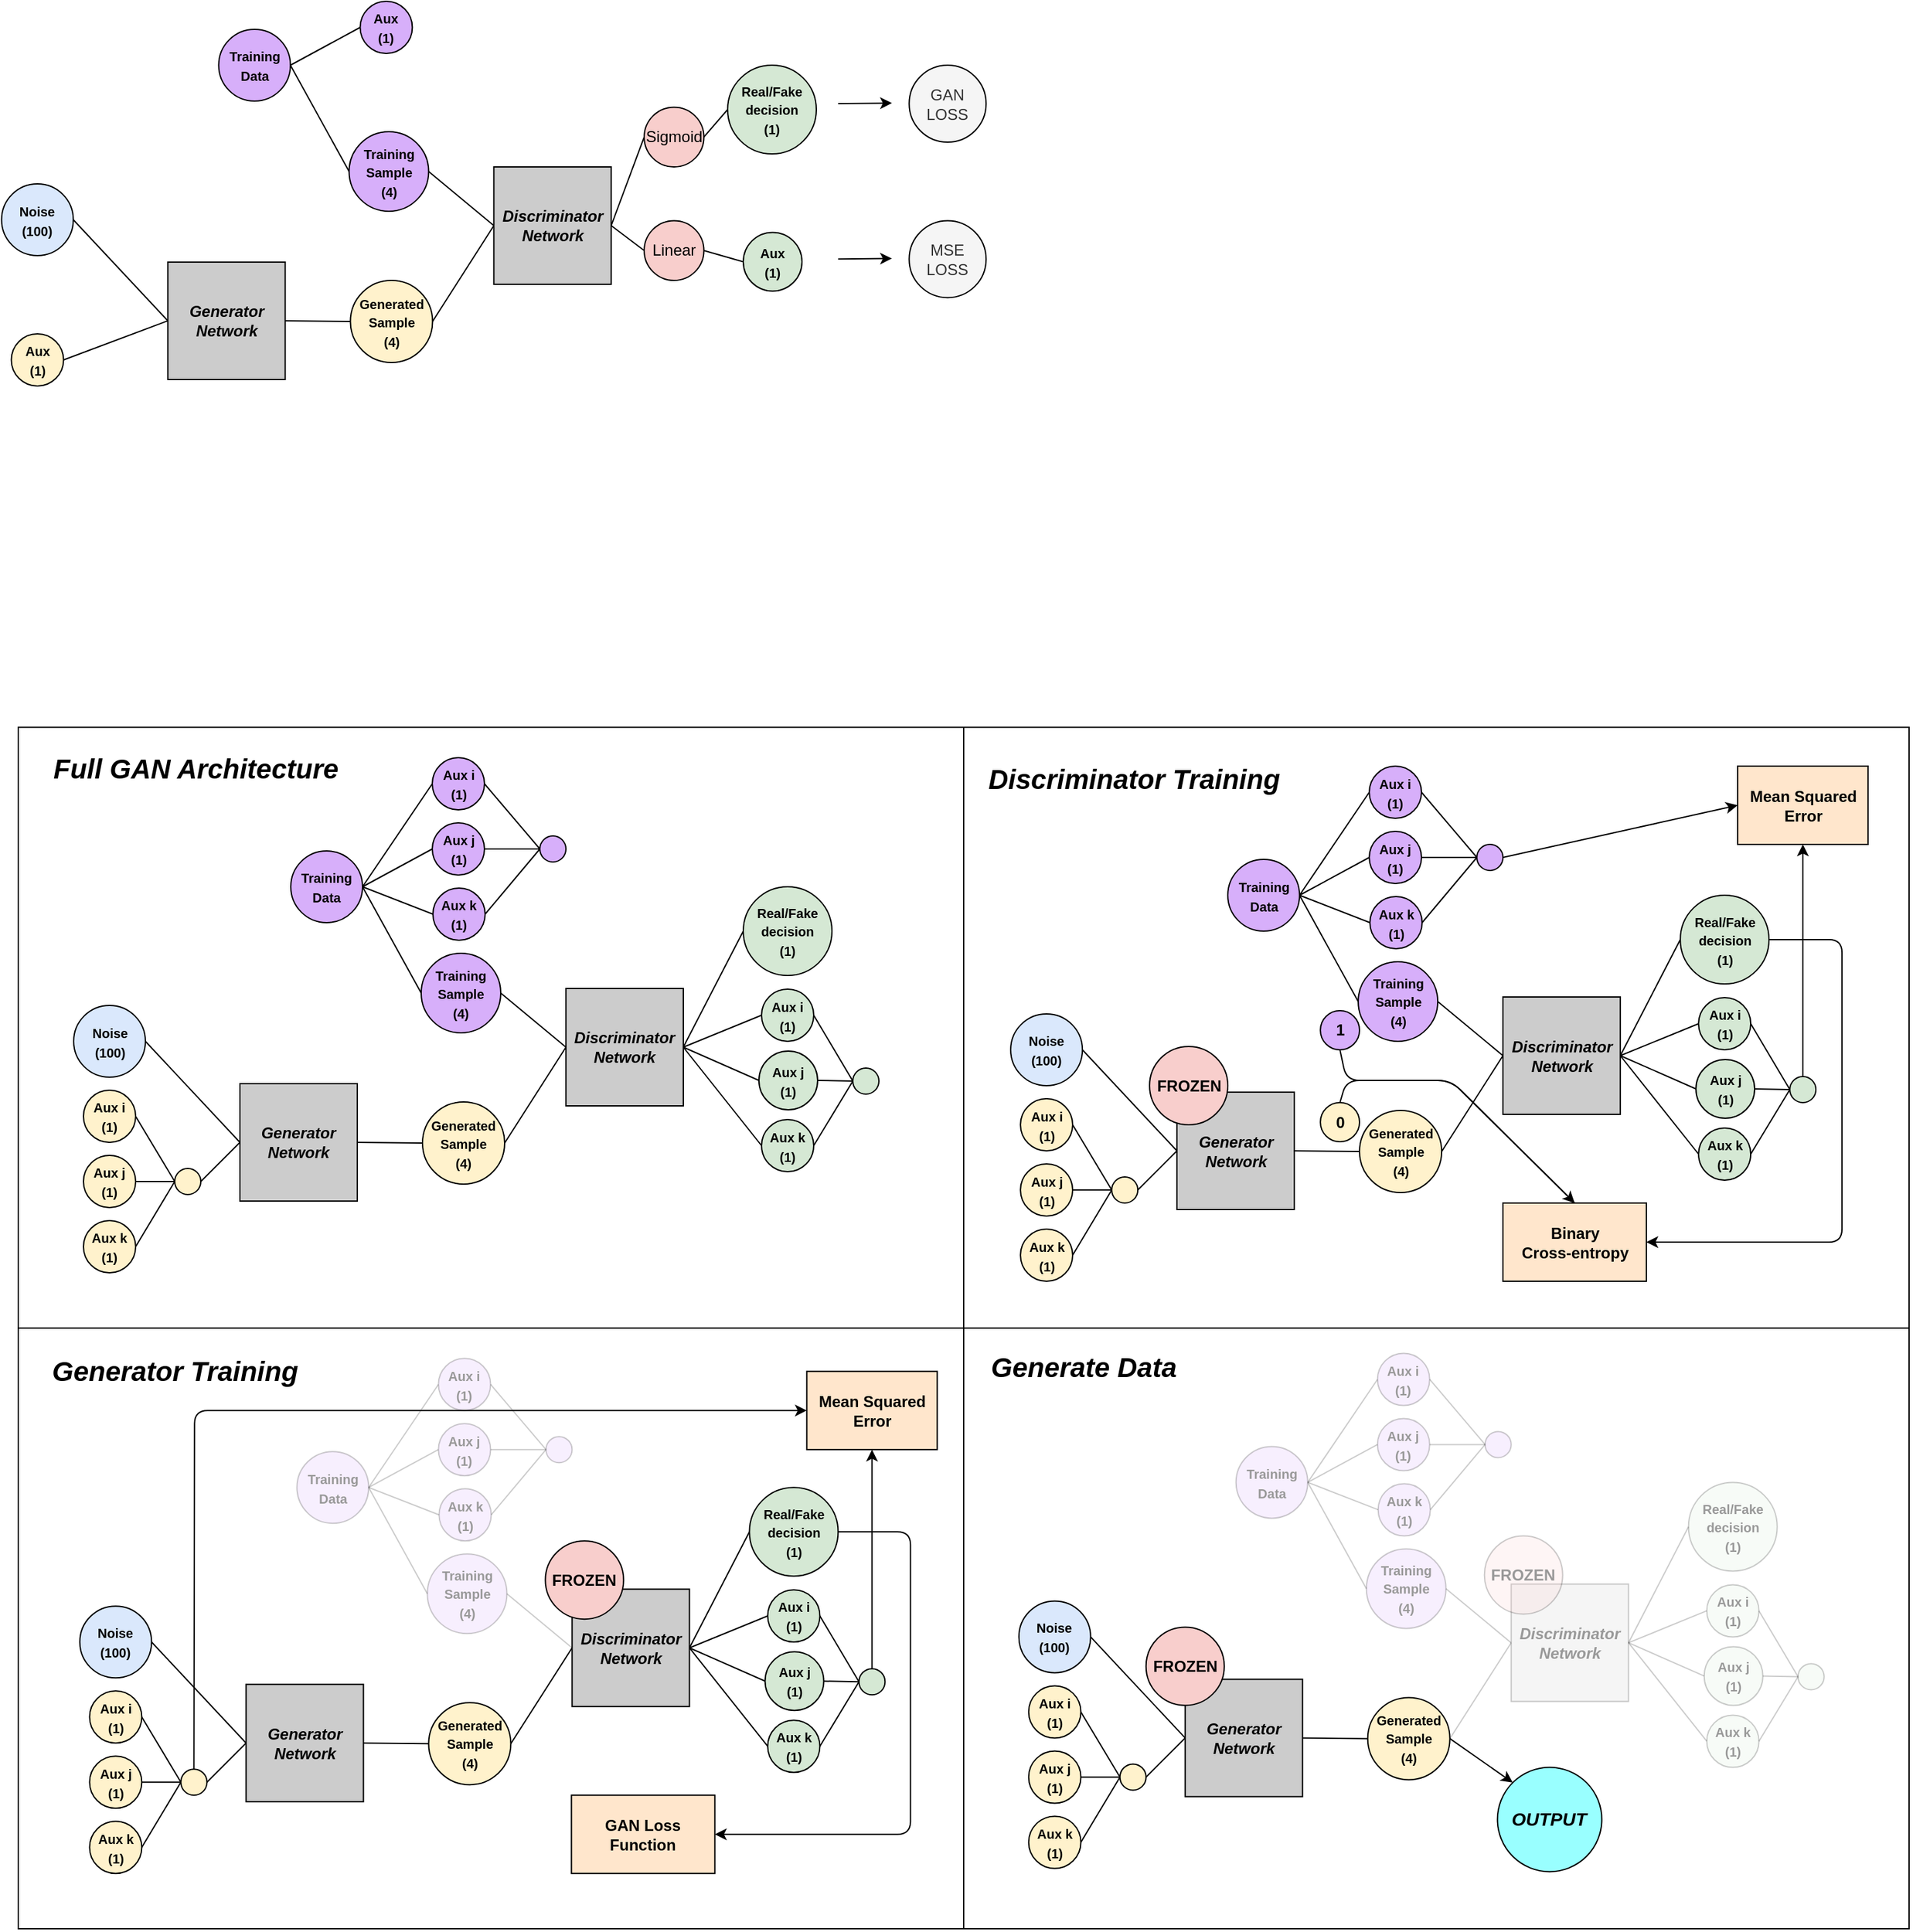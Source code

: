 <mxfile version="12.4.9" type="github">
  <diagram id="cJlmNlK73ZY4c3R8UvKS" name="Page-1">
    <mxGraphModel dx="279" dy="1768" grid="1" gridSize="10" guides="1" tooltips="1" connect="1" arrows="1" fold="1" page="1" pageScale="1" pageWidth="827" pageHeight="1169" math="0" shadow="0">
      <root>
        <mxCell id="0"/>
        <mxCell id="1" parent="0"/>
        <mxCell id="kMw1fx7d7zwj4k3pBOIB-274" value="" style="rounded=0;whiteSpace=wrap;html=1;fillColor=none;shadow=0;labelBackgroundColor=none;labelBorderColor=none;fontFamily=Helvetica;glass=0;" parent="1" vertex="1">
          <mxGeometry x="1110" y="288.72" width="1450" height="921.28" as="geometry"/>
        </mxCell>
        <mxCell id="kMw1fx7d7zwj4k3pBOIB-13" value="" style="endArrow=none;html=1;entryX=1;entryY=0.5;entryDx=0;entryDy=0;exitX=0;exitY=0.5;exitDx=0;exitDy=0;fontStyle=1;shadow=0;labelBackgroundColor=none;labelBorderColor=none;fontFamily=Helvetica;" parent="1" source="kMw1fx7d7zwj4k3pBOIB-45" target="kMw1fx7d7zwj4k3pBOIB-6" edge="1">
          <mxGeometry width="50" height="50" relative="1" as="geometry">
            <mxPoint x="980" y="782" as="sourcePoint"/>
            <mxPoint x="1030" y="732" as="targetPoint"/>
          </mxGeometry>
        </mxCell>
        <mxCell id="kMw1fx7d7zwj4k3pBOIB-14" value="" style="endArrow=none;html=1;entryX=1;entryY=0.5;entryDx=0;entryDy=0;exitX=0;exitY=0.5;exitDx=0;exitDy=0;fontStyle=1;shadow=0;labelBackgroundColor=none;labelBorderColor=none;fontFamily=Helvetica;" parent="1" source="kMw1fx7d7zwj4k3pBOIB-45" target="kMw1fx7d7zwj4k3pBOIB-7" edge="1">
          <mxGeometry width="50" height="50" relative="1" as="geometry">
            <mxPoint x="1340.0" y="547" as="sourcePoint"/>
            <mxPoint x="1210.0" y="597" as="targetPoint"/>
          </mxGeometry>
        </mxCell>
        <mxCell id="kMw1fx7d7zwj4k3pBOIB-15" value="" style="endArrow=none;html=1;entryX=1;entryY=0.5;entryDx=0;entryDy=0;exitX=0;exitY=0.5;exitDx=0;exitDy=0;fontStyle=1;shadow=0;labelBackgroundColor=none;labelBorderColor=none;fontFamily=Helvetica;" parent="1" source="kMw1fx7d7zwj4k3pBOIB-45" target="kMw1fx7d7zwj4k3pBOIB-8" edge="1">
          <mxGeometry width="50" height="50" relative="1" as="geometry">
            <mxPoint x="1350.0" y="557" as="sourcePoint"/>
            <mxPoint x="1220.0" y="607" as="targetPoint"/>
          </mxGeometry>
        </mxCell>
        <mxCell id="kMw1fx7d7zwj4k3pBOIB-16" value="" style="endArrow=none;html=1;entryX=0;entryY=0.5;entryDx=0;entryDy=0;exitX=1;exitY=0.5;exitDx=0;exitDy=0;fontStyle=1;shadow=0;labelBackgroundColor=none;labelBorderColor=none;fontFamily=Helvetica;" parent="1" source="kMw1fx7d7zwj4k3pBOIB-47" target="kMw1fx7d7zwj4k3pBOIB-3" edge="1">
          <mxGeometry width="50" height="50" relative="1" as="geometry">
            <mxPoint x="1199" y="534" as="sourcePoint"/>
            <mxPoint x="1030" y="732" as="targetPoint"/>
          </mxGeometry>
        </mxCell>
        <mxCell id="kMw1fx7d7zwj4k3pBOIB-18" value="" style="endArrow=none;html=1;entryX=1;entryY=0.5;entryDx=0;entryDy=0;exitX=0;exitY=0.5;exitDx=0;exitDy=0;fontStyle=1;shadow=0;labelBackgroundColor=none;labelBorderColor=none;fontFamily=Helvetica;" parent="1" source="kMw1fx7d7zwj4k3pBOIB-17" target="kMw1fx7d7zwj4k3pBOIB-3" edge="1">
          <mxGeometry width="50" height="50" relative="1" as="geometry">
            <mxPoint x="980" y="782" as="sourcePoint"/>
            <mxPoint x="1030" y="732" as="targetPoint"/>
          </mxGeometry>
        </mxCell>
        <mxCell id="kMw1fx7d7zwj4k3pBOIB-23" value="" style="endArrow=none;html=1;entryX=1;entryY=0.5;entryDx=0;entryDy=0;exitX=0;exitY=0.5;exitDx=0;exitDy=0;fontStyle=1;shadow=0;labelBackgroundColor=none;labelBorderColor=none;fontFamily=Helvetica;" parent="1" source="kMw1fx7d7zwj4k3pBOIB-2" target="kMw1fx7d7zwj4k3pBOIB-19" edge="1">
          <mxGeometry width="50" height="50" relative="1" as="geometry">
            <mxPoint x="980" y="782" as="sourcePoint"/>
            <mxPoint x="1030" y="732" as="targetPoint"/>
          </mxGeometry>
        </mxCell>
        <mxCell id="kMw1fx7d7zwj4k3pBOIB-24" value="" style="endArrow=none;html=1;exitX=0;exitY=0.5;exitDx=0;exitDy=0;entryX=1;entryY=0.5;entryDx=0;entryDy=0;fontStyle=1;shadow=0;labelBackgroundColor=none;labelBorderColor=none;fontFamily=Helvetica;" parent="1" source="kMw1fx7d7zwj4k3pBOIB-2" target="kMw1fx7d7zwj4k3pBOIB-17" edge="1">
          <mxGeometry width="50" height="50" relative="1" as="geometry">
            <mxPoint x="980" y="782" as="sourcePoint"/>
            <mxPoint x="1030" y="732" as="targetPoint"/>
          </mxGeometry>
        </mxCell>
        <mxCell id="kMw1fx7d7zwj4k3pBOIB-28" value="" style="endArrow=none;html=1;entryX=1;entryY=0.5;entryDx=0;entryDy=0;exitX=0;exitY=0.5;exitDx=0;exitDy=0;fontStyle=1;shadow=0;labelBackgroundColor=none;labelBorderColor=none;fontFamily=Helvetica;" parent="1" source="kMw1fx7d7zwj4k3pBOIB-48" target="kMw1fx7d7zwj4k3pBOIB-2" edge="1">
          <mxGeometry width="50" height="50" relative="1" as="geometry">
            <mxPoint x="1630" y="459" as="sourcePoint"/>
            <mxPoint x="1290" y="732" as="targetPoint"/>
          </mxGeometry>
        </mxCell>
        <mxCell id="kMw1fx7d7zwj4k3pBOIB-30" value="" style="endArrow=none;html=1;exitX=0;exitY=0.5;exitDx=0;exitDy=0;entryX=1;entryY=0.5;entryDx=0;entryDy=0;fontStyle=1;shadow=0;labelBackgroundColor=none;labelBorderColor=none;fontFamily=Helvetica;" parent="1" source="kMw1fx7d7zwj4k3pBOIB-25" target="kMw1fx7d7zwj4k3pBOIB-2" edge="1">
          <mxGeometry width="50" height="50" relative="1" as="geometry">
            <mxPoint x="1240" y="782" as="sourcePoint"/>
            <mxPoint x="1290" y="732" as="targetPoint"/>
          </mxGeometry>
        </mxCell>
        <mxCell id="kMw1fx7d7zwj4k3pBOIB-31" value="" style="endArrow=none;html=1;exitX=0;exitY=0.5;exitDx=0;exitDy=0;entryX=1;entryY=0.5;entryDx=0;entryDy=0;fontStyle=1;shadow=0;labelBackgroundColor=none;labelBorderColor=none;fontFamily=Helvetica;" parent="1" source="kMw1fx7d7zwj4k3pBOIB-26" target="kMw1fx7d7zwj4k3pBOIB-2" edge="1">
          <mxGeometry width="50" height="50" relative="1" as="geometry">
            <mxPoint x="1690" y="519.5" as="sourcePoint"/>
            <mxPoint x="1630" y="544" as="targetPoint"/>
          </mxGeometry>
        </mxCell>
        <mxCell id="kMw1fx7d7zwj4k3pBOIB-32" value="" style="endArrow=none;html=1;exitX=0;exitY=0.5;exitDx=0;exitDy=0;entryX=1;entryY=0.5;entryDx=0;entryDy=0;fontStyle=1;shadow=0;labelBackgroundColor=none;labelBorderColor=none;fontFamily=Helvetica;" parent="1" source="kMw1fx7d7zwj4k3pBOIB-27" target="kMw1fx7d7zwj4k3pBOIB-2" edge="1">
          <mxGeometry width="50" height="50" relative="1" as="geometry">
            <mxPoint x="1700" y="529.5" as="sourcePoint"/>
            <mxPoint x="1640" y="554" as="targetPoint"/>
          </mxGeometry>
        </mxCell>
        <mxCell id="kMw1fx7d7zwj4k3pBOIB-33" value="" style="endArrow=none;html=1;exitX=1;exitY=0.5;exitDx=0;exitDy=0;entryX=0;entryY=0.5;entryDx=0;entryDy=0;fontStyle=1;shadow=0;labelBackgroundColor=none;labelBorderColor=none;fontFamily=Helvetica;" parent="1" source="kMw1fx7d7zwj4k3pBOIB-27" target="kMw1fx7d7zwj4k3pBOIB-29" edge="1">
          <mxGeometry width="50" height="50" relative="1" as="geometry">
            <mxPoint x="1710" y="539.5" as="sourcePoint"/>
            <mxPoint x="1650" y="564" as="targetPoint"/>
          </mxGeometry>
        </mxCell>
        <mxCell id="kMw1fx7d7zwj4k3pBOIB-34" value="" style="endArrow=none;html=1;exitX=0;exitY=0.5;exitDx=0;exitDy=0;entryX=1;entryY=0.5;entryDx=0;entryDy=0;fontStyle=1;shadow=0;labelBackgroundColor=none;labelBorderColor=none;fontFamily=Helvetica;" parent="1" source="kMw1fx7d7zwj4k3pBOIB-29" target="kMw1fx7d7zwj4k3pBOIB-25" edge="1">
          <mxGeometry width="50" height="50" relative="1" as="geometry">
            <mxPoint x="1720" y="549.5" as="sourcePoint"/>
            <mxPoint x="1660" y="574" as="targetPoint"/>
          </mxGeometry>
        </mxCell>
        <mxCell id="kMw1fx7d7zwj4k3pBOIB-35" value="" style="endArrow=none;html=1;exitX=0;exitY=0.5;exitDx=0;exitDy=0;entryX=1;entryY=0.5;entryDx=0;entryDy=0;fontStyle=1;shadow=0;labelBackgroundColor=none;labelBorderColor=none;fontFamily=Helvetica;" parent="1" source="kMw1fx7d7zwj4k3pBOIB-29" target="kMw1fx7d7zwj4k3pBOIB-26" edge="1">
          <mxGeometry width="50" height="50" relative="1" as="geometry">
            <mxPoint x="1730" y="559.5" as="sourcePoint"/>
            <mxPoint x="1790" y="522" as="targetPoint"/>
          </mxGeometry>
        </mxCell>
        <mxCell id="kMw1fx7d7zwj4k3pBOIB-37" value="" style="endArrow=none;html=1;exitX=1;exitY=0.5;exitDx=0;exitDy=0;entryX=0;entryY=0.5;entryDx=0;entryDy=0;fontStyle=1;shadow=0;labelBackgroundColor=none;labelBorderColor=none;fontFamily=Helvetica;" parent="1" source="kMw1fx7d7zwj4k3pBOIB-22" target="kMw1fx7d7zwj4k3pBOIB-36" edge="1">
          <mxGeometry width="50" height="50" relative="1" as="geometry">
            <mxPoint x="1240" y="782" as="sourcePoint"/>
            <mxPoint x="1290" y="732" as="targetPoint"/>
          </mxGeometry>
        </mxCell>
        <mxCell id="kMw1fx7d7zwj4k3pBOIB-38" value="" style="endArrow=none;html=1;exitX=1;exitY=0.5;exitDx=0;exitDy=0;entryX=0;entryY=0.5;entryDx=0;entryDy=0;fontStyle=1;shadow=0;labelBackgroundColor=none;labelBorderColor=none;fontFamily=Helvetica;" parent="1" source="kMw1fx7d7zwj4k3pBOIB-21" target="kMw1fx7d7zwj4k3pBOIB-36" edge="1">
          <mxGeometry width="50" height="50" relative="1" as="geometry">
            <mxPoint x="1477.5" y="442" as="sourcePoint"/>
            <mxPoint x="1500" y="352" as="targetPoint"/>
          </mxGeometry>
        </mxCell>
        <mxCell id="kMw1fx7d7zwj4k3pBOIB-39" value="" style="endArrow=none;html=1;exitX=1;exitY=0.5;exitDx=0;exitDy=0;entryX=0;entryY=0.5;entryDx=0;entryDy=0;fontStyle=1;shadow=0;labelBackgroundColor=none;labelBorderColor=none;fontFamily=Helvetica;" parent="1" source="kMw1fx7d7zwj4k3pBOIB-20" target="kMw1fx7d7zwj4k3pBOIB-36" edge="1">
          <mxGeometry width="50" height="50" relative="1" as="geometry">
            <mxPoint x="1487.5" y="452" as="sourcePoint"/>
            <mxPoint x="1510" y="362" as="targetPoint"/>
          </mxGeometry>
        </mxCell>
        <mxCell id="kMw1fx7d7zwj4k3pBOIB-41" value="" style="endArrow=none;html=1;exitX=1;exitY=0.5;exitDx=0;exitDy=0;entryX=0;entryY=0.5;entryDx=0;entryDy=0;fontStyle=1;shadow=0;labelBackgroundColor=none;labelBorderColor=none;fontFamily=Helvetica;" parent="1" source="kMw1fx7d7zwj4k3pBOIB-40" target="kMw1fx7d7zwj4k3pBOIB-19" edge="1">
          <mxGeometry width="50" height="50" relative="1" as="geometry">
            <mxPoint x="1240" y="782" as="sourcePoint"/>
            <mxPoint x="1290" y="732" as="targetPoint"/>
          </mxGeometry>
        </mxCell>
        <mxCell id="kMw1fx7d7zwj4k3pBOIB-42" value="" style="endArrow=none;html=1;entryX=0;entryY=0.5;entryDx=0;entryDy=0;exitX=1;exitY=0.5;exitDx=0;exitDy=0;fontStyle=1;shadow=0;labelBackgroundColor=none;labelBorderColor=none;fontFamily=Helvetica;" parent="1" source="kMw1fx7d7zwj4k3pBOIB-40" target="kMw1fx7d7zwj4k3pBOIB-22" edge="1">
          <mxGeometry width="50" height="50" relative="1" as="geometry">
            <mxPoint x="1390" y="392" as="sourcePoint"/>
            <mxPoint x="1430.0" y="499" as="targetPoint"/>
          </mxGeometry>
        </mxCell>
        <mxCell id="kMw1fx7d7zwj4k3pBOIB-43" value="" style="endArrow=none;html=1;exitX=0;exitY=0.5;exitDx=0;exitDy=0;entryX=1;entryY=0.5;entryDx=0;entryDy=0;fontStyle=1;shadow=0;labelBackgroundColor=none;labelBorderColor=none;fontFamily=Helvetica;" parent="1" source="kMw1fx7d7zwj4k3pBOIB-21" target="kMw1fx7d7zwj4k3pBOIB-40" edge="1">
          <mxGeometry width="50" height="50" relative="1" as="geometry">
            <mxPoint x="1390.0" y="432" as="sourcePoint"/>
            <mxPoint x="1440.0" y="509" as="targetPoint"/>
          </mxGeometry>
        </mxCell>
        <mxCell id="kMw1fx7d7zwj4k3pBOIB-44" value="" style="endArrow=none;html=1;exitX=1;exitY=0.5;exitDx=0;exitDy=0;entryX=0;entryY=0.5;entryDx=0;entryDy=0;fontStyle=1;shadow=0;labelBackgroundColor=none;labelBorderColor=none;fontFamily=Helvetica;" parent="1" source="kMw1fx7d7zwj4k3pBOIB-40" target="kMw1fx7d7zwj4k3pBOIB-20" edge="1">
          <mxGeometry width="50" height="50" relative="1" as="geometry">
            <mxPoint x="1400.0" y="442" as="sourcePoint"/>
            <mxPoint x="1450.0" y="519" as="targetPoint"/>
          </mxGeometry>
        </mxCell>
        <mxCell id="kMw1fx7d7zwj4k3pBOIB-46" value="" style="endArrow=none;html=1;entryX=0;entryY=0.5;entryDx=0;entryDy=0;exitX=1;exitY=0.5;exitDx=0;exitDy=0;fontStyle=1;shadow=0;labelBackgroundColor=none;labelBorderColor=none;fontFamily=Helvetica;" parent="1" source="kMw1fx7d7zwj4k3pBOIB-45" target="kMw1fx7d7zwj4k3pBOIB-3" edge="1">
          <mxGeometry width="50" height="50" relative="1" as="geometry">
            <mxPoint x="1290" y="692" as="sourcePoint"/>
            <mxPoint x="1100" y="732" as="targetPoint"/>
          </mxGeometry>
        </mxCell>
        <mxCell id="kMw1fx7d7zwj4k3pBOIB-49" value="&lt;span&gt;&lt;i&gt;&lt;font style=&quot;font-size: 21px&quot;&gt;Full GAN Architecture&lt;/font&gt;&lt;/i&gt;&lt;/span&gt;" style="text;html=1;strokeColor=none;fillColor=none;align=left;verticalAlign=middle;whiteSpace=wrap;rounded=0;fontStyle=1;shadow=0;labelBackgroundColor=none;labelBorderColor=none;fontFamily=Helvetica;glass=0;" parent="1" vertex="1">
          <mxGeometry x="1135" y="310" width="245" height="20" as="geometry"/>
        </mxCell>
        <mxCell id="kMw1fx7d7zwj4k3pBOIB-62" value="" style="endArrow=none;html=1;entryX=1;entryY=0.5;entryDx=0;entryDy=0;exitX=0;exitY=0.5;exitDx=0;exitDy=0;fontStyle=1;shadow=0;labelBackgroundColor=none;labelBorderColor=none;fontFamily=Helvetica;" parent="1" source="kMw1fx7d7zwj4k3pBOIB-94" target="kMw1fx7d7zwj4k3pBOIB-55" edge="1">
          <mxGeometry width="50" height="50" relative="1" as="geometry">
            <mxPoint x="1698.55" y="788.5" as="sourcePoint"/>
            <mxPoint x="1748.55" y="738.5" as="targetPoint"/>
          </mxGeometry>
        </mxCell>
        <mxCell id="kMw1fx7d7zwj4k3pBOIB-63" value="" style="endArrow=none;html=1;entryX=1;entryY=0.5;entryDx=0;entryDy=0;exitX=0;exitY=0.5;exitDx=0;exitDy=0;fontStyle=1;shadow=0;labelBackgroundColor=none;labelBorderColor=none;fontFamily=Helvetica;" parent="1" source="kMw1fx7d7zwj4k3pBOIB-94" target="kMw1fx7d7zwj4k3pBOIB-56" edge="1">
          <mxGeometry width="50" height="50" relative="1" as="geometry">
            <mxPoint x="2058.55" y="553.5" as="sourcePoint"/>
            <mxPoint x="1928.55" y="603.5" as="targetPoint"/>
          </mxGeometry>
        </mxCell>
        <mxCell id="kMw1fx7d7zwj4k3pBOIB-64" value="" style="endArrow=none;html=1;entryX=1;entryY=0.5;entryDx=0;entryDy=0;exitX=0;exitY=0.5;exitDx=0;exitDy=0;fontStyle=1;shadow=0;labelBackgroundColor=none;labelBorderColor=none;fontFamily=Helvetica;" parent="1" source="kMw1fx7d7zwj4k3pBOIB-94" target="kMw1fx7d7zwj4k3pBOIB-57" edge="1">
          <mxGeometry width="50" height="50" relative="1" as="geometry">
            <mxPoint x="2068.55" y="563.5" as="sourcePoint"/>
            <mxPoint x="1938.55" y="613.5" as="targetPoint"/>
          </mxGeometry>
        </mxCell>
        <mxCell id="kMw1fx7d7zwj4k3pBOIB-65" value="" style="endArrow=none;html=1;entryX=0;entryY=0.5;entryDx=0;entryDy=0;exitX=1;exitY=0.5;exitDx=0;exitDy=0;fontStyle=1;shadow=0;labelBackgroundColor=none;labelBorderColor=none;fontFamily=Helvetica;" parent="1" source="kMw1fx7d7zwj4k3pBOIB-96" target="kMw1fx7d7zwj4k3pBOIB-52" edge="1">
          <mxGeometry width="50" height="50" relative="1" as="geometry">
            <mxPoint x="1917.55" y="540.5" as="sourcePoint"/>
            <mxPoint x="1748.55" y="738.5" as="targetPoint"/>
          </mxGeometry>
        </mxCell>
        <mxCell id="kMw1fx7d7zwj4k3pBOIB-67" value="" style="endArrow=none;html=1;entryX=1;entryY=0.5;entryDx=0;entryDy=0;exitX=0;exitY=0.5;exitDx=0;exitDy=0;fontStyle=1;shadow=0;labelBackgroundColor=none;labelBorderColor=none;fontFamily=Helvetica;" parent="1" source="kMw1fx7d7zwj4k3pBOIB-66" target="kMw1fx7d7zwj4k3pBOIB-52" edge="1">
          <mxGeometry width="50" height="50" relative="1" as="geometry">
            <mxPoint x="1698.55" y="788.5" as="sourcePoint"/>
            <mxPoint x="1748.55" y="738.5" as="targetPoint"/>
          </mxGeometry>
        </mxCell>
        <mxCell id="kMw1fx7d7zwj4k3pBOIB-72" value="" style="endArrow=none;html=1;entryX=1;entryY=0.5;entryDx=0;entryDy=0;exitX=0;exitY=0.5;exitDx=0;exitDy=0;fontStyle=1;shadow=0;labelBackgroundColor=none;labelBorderColor=none;fontFamily=Helvetica;" parent="1" source="kMw1fx7d7zwj4k3pBOIB-51" target="kMw1fx7d7zwj4k3pBOIB-68" edge="1">
          <mxGeometry width="50" height="50" relative="1" as="geometry">
            <mxPoint x="1698.55" y="788.5" as="sourcePoint"/>
            <mxPoint x="1748.55" y="738.5" as="targetPoint"/>
          </mxGeometry>
        </mxCell>
        <mxCell id="kMw1fx7d7zwj4k3pBOIB-73" value="" style="endArrow=none;html=1;exitX=0;exitY=0.5;exitDx=0;exitDy=0;entryX=1;entryY=0.5;entryDx=0;entryDy=0;fontStyle=1;shadow=0;labelBackgroundColor=none;labelBorderColor=none;fontFamily=Helvetica;" parent="1" source="kMw1fx7d7zwj4k3pBOIB-51" target="kMw1fx7d7zwj4k3pBOIB-66" edge="1">
          <mxGeometry width="50" height="50" relative="1" as="geometry">
            <mxPoint x="1698.55" y="788.5" as="sourcePoint"/>
            <mxPoint x="1748.55" y="738.5" as="targetPoint"/>
          </mxGeometry>
        </mxCell>
        <mxCell id="kMw1fx7d7zwj4k3pBOIB-77" value="" style="endArrow=none;html=1;entryX=1;entryY=0.5;entryDx=0;entryDy=0;exitX=0;exitY=0.5;exitDx=0;exitDy=0;fontStyle=1;shadow=0;labelBackgroundColor=none;labelBorderColor=none;fontFamily=Helvetica;" parent="1" source="kMw1fx7d7zwj4k3pBOIB-97" target="kMw1fx7d7zwj4k3pBOIB-51" edge="1">
          <mxGeometry width="50" height="50" relative="1" as="geometry">
            <mxPoint x="2348.55" y="465.5" as="sourcePoint"/>
            <mxPoint x="2008.55" y="738.5" as="targetPoint"/>
          </mxGeometry>
        </mxCell>
        <mxCell id="kMw1fx7d7zwj4k3pBOIB-79" value="" style="endArrow=none;html=1;exitX=0;exitY=0.5;exitDx=0;exitDy=0;entryX=1;entryY=0.5;entryDx=0;entryDy=0;fontStyle=1;shadow=0;labelBackgroundColor=none;labelBorderColor=none;fontFamily=Helvetica;" parent="1" source="kMw1fx7d7zwj4k3pBOIB-74" target="kMw1fx7d7zwj4k3pBOIB-51" edge="1">
          <mxGeometry width="50" height="50" relative="1" as="geometry">
            <mxPoint x="1958.55" y="788.5" as="sourcePoint"/>
            <mxPoint x="2008.55" y="738.5" as="targetPoint"/>
          </mxGeometry>
        </mxCell>
        <mxCell id="kMw1fx7d7zwj4k3pBOIB-80" value="" style="endArrow=none;html=1;exitX=0;exitY=0.5;exitDx=0;exitDy=0;entryX=1;entryY=0.5;entryDx=0;entryDy=0;fontStyle=1;shadow=0;labelBackgroundColor=none;labelBorderColor=none;fontFamily=Helvetica;" parent="1" source="kMw1fx7d7zwj4k3pBOIB-75" target="kMw1fx7d7zwj4k3pBOIB-51" edge="1">
          <mxGeometry width="50" height="50" relative="1" as="geometry">
            <mxPoint x="2408.55" y="526" as="sourcePoint"/>
            <mxPoint x="2348.55" y="550.5" as="targetPoint"/>
          </mxGeometry>
        </mxCell>
        <mxCell id="kMw1fx7d7zwj4k3pBOIB-81" value="" style="endArrow=none;html=1;exitX=0;exitY=0.5;exitDx=0;exitDy=0;entryX=1;entryY=0.5;entryDx=0;entryDy=0;fontStyle=1;shadow=0;labelBackgroundColor=none;labelBorderColor=none;fontFamily=Helvetica;" parent="1" source="kMw1fx7d7zwj4k3pBOIB-76" target="kMw1fx7d7zwj4k3pBOIB-51" edge="1">
          <mxGeometry width="50" height="50" relative="1" as="geometry">
            <mxPoint x="2418.55" y="536" as="sourcePoint"/>
            <mxPoint x="2358.55" y="560.5" as="targetPoint"/>
          </mxGeometry>
        </mxCell>
        <mxCell id="kMw1fx7d7zwj4k3pBOIB-82" value="" style="endArrow=none;html=1;exitX=1;exitY=0.5;exitDx=0;exitDy=0;entryX=0;entryY=0.5;entryDx=0;entryDy=0;fontStyle=1;shadow=0;labelBackgroundColor=none;labelBorderColor=none;fontFamily=Helvetica;" parent="1" source="kMw1fx7d7zwj4k3pBOIB-76" target="kMw1fx7d7zwj4k3pBOIB-78" edge="1">
          <mxGeometry width="50" height="50" relative="1" as="geometry">
            <mxPoint x="2428.55" y="546" as="sourcePoint"/>
            <mxPoint x="2368.55" y="570.5" as="targetPoint"/>
          </mxGeometry>
        </mxCell>
        <mxCell id="kMw1fx7d7zwj4k3pBOIB-83" value="" style="endArrow=none;html=1;exitX=0;exitY=0.5;exitDx=0;exitDy=0;entryX=1;entryY=0.5;entryDx=0;entryDy=0;fontStyle=1;shadow=0;labelBackgroundColor=none;labelBorderColor=none;fontFamily=Helvetica;" parent="1" source="kMw1fx7d7zwj4k3pBOIB-78" target="kMw1fx7d7zwj4k3pBOIB-74" edge="1">
          <mxGeometry width="50" height="50" relative="1" as="geometry">
            <mxPoint x="2438.55" y="556" as="sourcePoint"/>
            <mxPoint x="2378.55" y="580.5" as="targetPoint"/>
          </mxGeometry>
        </mxCell>
        <mxCell id="kMw1fx7d7zwj4k3pBOIB-84" value="" style="endArrow=none;html=1;exitX=0;exitY=0.5;exitDx=0;exitDy=0;entryX=1;entryY=0.5;entryDx=0;entryDy=0;fontStyle=1;shadow=0;labelBackgroundColor=none;labelBorderColor=none;fontFamily=Helvetica;" parent="1" source="kMw1fx7d7zwj4k3pBOIB-78" target="kMw1fx7d7zwj4k3pBOIB-75" edge="1">
          <mxGeometry width="50" height="50" relative="1" as="geometry">
            <mxPoint x="2448.55" y="566" as="sourcePoint"/>
            <mxPoint x="2508.55" y="528.5" as="targetPoint"/>
          </mxGeometry>
        </mxCell>
        <mxCell id="kMw1fx7d7zwj4k3pBOIB-86" value="" style="endArrow=none;html=1;exitX=1;exitY=0.5;exitDx=0;exitDy=0;entryX=0;entryY=0.5;entryDx=0;entryDy=0;fontStyle=1;shadow=0;labelBackgroundColor=none;labelBorderColor=none;fontFamily=Helvetica;" parent="1" source="kMw1fx7d7zwj4k3pBOIB-71" target="kMw1fx7d7zwj4k3pBOIB-85" edge="1">
          <mxGeometry width="50" height="50" relative="1" as="geometry">
            <mxPoint x="1958.55" y="788.5" as="sourcePoint"/>
            <mxPoint x="2008.55" y="738.5" as="targetPoint"/>
          </mxGeometry>
        </mxCell>
        <mxCell id="kMw1fx7d7zwj4k3pBOIB-87" value="" style="endArrow=none;html=1;exitX=1;exitY=0.5;exitDx=0;exitDy=0;entryX=0;entryY=0.5;entryDx=0;entryDy=0;fontStyle=1;shadow=0;labelBackgroundColor=none;labelBorderColor=none;fontFamily=Helvetica;" parent="1" source="kMw1fx7d7zwj4k3pBOIB-70" target="kMw1fx7d7zwj4k3pBOIB-85" edge="1">
          <mxGeometry width="50" height="50" relative="1" as="geometry">
            <mxPoint x="2196.05" y="448.5" as="sourcePoint"/>
            <mxPoint x="2218.55" y="358.5" as="targetPoint"/>
          </mxGeometry>
        </mxCell>
        <mxCell id="kMw1fx7d7zwj4k3pBOIB-88" value="" style="endArrow=none;html=1;exitX=1;exitY=0.5;exitDx=0;exitDy=0;entryX=0;entryY=0.5;entryDx=0;entryDy=0;fontStyle=1;shadow=0;labelBackgroundColor=none;labelBorderColor=none;fontFamily=Helvetica;" parent="1" source="kMw1fx7d7zwj4k3pBOIB-69" target="kMw1fx7d7zwj4k3pBOIB-85" edge="1">
          <mxGeometry width="50" height="50" relative="1" as="geometry">
            <mxPoint x="2206.05" y="458.5" as="sourcePoint"/>
            <mxPoint x="2228.55" y="368.5" as="targetPoint"/>
          </mxGeometry>
        </mxCell>
        <mxCell id="kMw1fx7d7zwj4k3pBOIB-90" value="" style="endArrow=none;html=1;exitX=1;exitY=0.5;exitDx=0;exitDy=0;entryX=0;entryY=0.5;entryDx=0;entryDy=0;fontStyle=1;shadow=0;labelBackgroundColor=none;labelBorderColor=none;fontFamily=Helvetica;" parent="1" source="kMw1fx7d7zwj4k3pBOIB-89" target="kMw1fx7d7zwj4k3pBOIB-68" edge="1">
          <mxGeometry width="50" height="50" relative="1" as="geometry">
            <mxPoint x="1958.55" y="788.5" as="sourcePoint"/>
            <mxPoint x="2008.55" y="738.5" as="targetPoint"/>
          </mxGeometry>
        </mxCell>
        <mxCell id="kMw1fx7d7zwj4k3pBOIB-91" value="" style="endArrow=none;html=1;entryX=0;entryY=0.5;entryDx=0;entryDy=0;exitX=1;exitY=0.5;exitDx=0;exitDy=0;fontStyle=1;shadow=0;labelBackgroundColor=none;labelBorderColor=none;fontFamily=Helvetica;" parent="1" source="kMw1fx7d7zwj4k3pBOIB-89" target="kMw1fx7d7zwj4k3pBOIB-71" edge="1">
          <mxGeometry width="50" height="50" relative="1" as="geometry">
            <mxPoint x="2108.55" y="398.5" as="sourcePoint"/>
            <mxPoint x="2148.55" y="505.5" as="targetPoint"/>
          </mxGeometry>
        </mxCell>
        <mxCell id="kMw1fx7d7zwj4k3pBOIB-92" value="" style="endArrow=none;html=1;exitX=0;exitY=0.5;exitDx=0;exitDy=0;entryX=1;entryY=0.5;entryDx=0;entryDy=0;fontStyle=1;shadow=0;labelBackgroundColor=none;labelBorderColor=none;fontFamily=Helvetica;" parent="1" source="kMw1fx7d7zwj4k3pBOIB-70" target="kMw1fx7d7zwj4k3pBOIB-89" edge="1">
          <mxGeometry width="50" height="50" relative="1" as="geometry">
            <mxPoint x="2108.55" y="438.5" as="sourcePoint"/>
            <mxPoint x="2158.55" y="515.5" as="targetPoint"/>
          </mxGeometry>
        </mxCell>
        <mxCell id="kMw1fx7d7zwj4k3pBOIB-93" value="" style="endArrow=none;html=1;exitX=1;exitY=0.5;exitDx=0;exitDy=0;entryX=0;entryY=0.5;entryDx=0;entryDy=0;fontStyle=1;shadow=0;labelBackgroundColor=none;labelBorderColor=none;fontFamily=Helvetica;" parent="1" source="kMw1fx7d7zwj4k3pBOIB-89" target="kMw1fx7d7zwj4k3pBOIB-69" edge="1">
          <mxGeometry width="50" height="50" relative="1" as="geometry">
            <mxPoint x="2118.55" y="448.5" as="sourcePoint"/>
            <mxPoint x="2168.55" y="525.5" as="targetPoint"/>
          </mxGeometry>
        </mxCell>
        <mxCell id="kMw1fx7d7zwj4k3pBOIB-95" value="" style="endArrow=none;html=1;entryX=0;entryY=0.5;entryDx=0;entryDy=0;exitX=1;exitY=0.5;exitDx=0;exitDy=0;fontStyle=1;shadow=0;labelBackgroundColor=none;labelBorderColor=none;fontFamily=Helvetica;" parent="1" source="kMw1fx7d7zwj4k3pBOIB-94" target="kMw1fx7d7zwj4k3pBOIB-52" edge="1">
          <mxGeometry width="50" height="50" relative="1" as="geometry">
            <mxPoint x="2008.55" y="698.5" as="sourcePoint"/>
            <mxPoint x="1818.55" y="738.5" as="targetPoint"/>
          </mxGeometry>
        </mxCell>
        <mxCell id="kMw1fx7d7zwj4k3pBOIB-98" value="&lt;span&gt;&lt;i&gt;&lt;font style=&quot;font-size: 21px&quot;&gt;Discriminator Training&lt;/font&gt;&lt;/i&gt;&lt;/span&gt;" style="text;html=1;strokeColor=none;fillColor=none;align=left;verticalAlign=middle;whiteSpace=wrap;rounded=0;fontStyle=1;shadow=0;labelBackgroundColor=none;labelBorderColor=none;fontFamily=Helvetica;glass=0;" parent="1" vertex="1">
          <mxGeometry x="1852.2" y="317.75" width="245" height="20" as="geometry"/>
        </mxCell>
        <mxCell id="kMw1fx7d7zwj4k3pBOIB-100" value="" style="endArrow=classic;html=1;exitX=1;exitY=0.5;exitDx=0;exitDy=0;entryX=0;entryY=0.5;entryDx=0;entryDy=0;fontStyle=1;shadow=0;labelBackgroundColor=none;labelBorderColor=none;fontFamily=Helvetica;" parent="1" source="kMw1fx7d7zwj4k3pBOIB-85" target="kMw1fx7d7zwj4k3pBOIB-99" edge="1">
          <mxGeometry width="50" height="50" relative="1" as="geometry">
            <mxPoint x="1668.55" y="789.5" as="sourcePoint"/>
            <mxPoint x="1718.55" y="739.5" as="targetPoint"/>
          </mxGeometry>
        </mxCell>
        <mxCell id="kMw1fx7d7zwj4k3pBOIB-101" value="" style="endArrow=classic;html=1;exitX=0.5;exitY=0;exitDx=0;exitDy=0;entryX=0.5;entryY=1;entryDx=0;entryDy=0;fontStyle=1;shadow=0;labelBackgroundColor=none;labelBorderColor=none;fontFamily=Helvetica;" parent="1" source="kMw1fx7d7zwj4k3pBOIB-78" target="kMw1fx7d7zwj4k3pBOIB-99" edge="1">
          <mxGeometry width="50" height="50" relative="1" as="geometry">
            <mxPoint x="1668.55" y="789.5" as="sourcePoint"/>
            <mxPoint x="1718.55" y="739.5" as="targetPoint"/>
          </mxGeometry>
        </mxCell>
        <mxCell id="kMw1fx7d7zwj4k3pBOIB-102" value="" style="endArrow=classic;html=1;exitX=1;exitY=0.5;exitDx=0;exitDy=0;entryX=1;entryY=0.5;entryDx=0;entryDy=0;fontStyle=1;shadow=0;labelBackgroundColor=none;labelBorderColor=none;fontFamily=Helvetica;" parent="1" source="kMw1fx7d7zwj4k3pBOIB-97" target="kMw1fx7d7zwj4k3pBOIB-103" edge="1">
          <mxGeometry width="50" height="50" relative="1" as="geometry">
            <mxPoint x="1668.55" y="789.5" as="sourcePoint"/>
            <mxPoint x="2368.55" y="689.5" as="targetPoint"/>
            <Array as="points">
              <mxPoint x="2508.55" y="451.5"/>
              <mxPoint x="2508.55" y="683.5"/>
            </Array>
          </mxGeometry>
        </mxCell>
        <mxCell id="kMw1fx7d7zwj4k3pBOIB-106" value="" style="endArrow=classic;html=1;exitX=0.5;exitY=1;exitDx=0;exitDy=0;entryX=0.5;entryY=0;entryDx=0;entryDy=0;fontStyle=1;shadow=0;labelBackgroundColor=none;labelBorderColor=none;fontFamily=Helvetica;" parent="1" source="kMw1fx7d7zwj4k3pBOIB-104" target="kMw1fx7d7zwj4k3pBOIB-103" edge="1">
          <mxGeometry width="50" height="50" relative="1" as="geometry">
            <mxPoint x="1668.55" y="789.5" as="sourcePoint"/>
            <mxPoint x="1718.55" y="739.5" as="targetPoint"/>
            <Array as="points">
              <mxPoint x="2128.55" y="559.5"/>
              <mxPoint x="2208.55" y="559.5"/>
            </Array>
          </mxGeometry>
        </mxCell>
        <mxCell id="kMw1fx7d7zwj4k3pBOIB-107" value="" style="endArrow=none;html=1;entryX=0.5;entryY=0;entryDx=0;entryDy=0;exitX=0.5;exitY=0;exitDx=0;exitDy=0;fontStyle=1;shadow=0;labelBackgroundColor=none;labelBorderColor=none;fontFamily=Helvetica;" parent="1" source="kMw1fx7d7zwj4k3pBOIB-103" target="kMw1fx7d7zwj4k3pBOIB-105" edge="1">
          <mxGeometry width="50" height="50" relative="1" as="geometry">
            <mxPoint x="1668.55" y="789.5" as="sourcePoint"/>
            <mxPoint x="1718.55" y="739.5" as="targetPoint"/>
            <Array as="points">
              <mxPoint x="2208.55" y="559.5"/>
              <mxPoint x="2128.55" y="559.5"/>
            </Array>
          </mxGeometry>
        </mxCell>
        <mxCell id="kMw1fx7d7zwj4k3pBOIB-122" value="" style="endArrow=none;html=1;entryX=1;entryY=0.5;entryDx=0;entryDy=0;exitX=0;exitY=0.5;exitDx=0;exitDy=0;fontStyle=1;shadow=0;labelBackgroundColor=none;labelBorderColor=none;fontFamily=Helvetica;" parent="1" source="kMw1fx7d7zwj4k3pBOIB-154" target="kMw1fx7d7zwj4k3pBOIB-115" edge="1">
          <mxGeometry width="50" height="50" relative="1" as="geometry">
            <mxPoint x="984.71" y="1242.61" as="sourcePoint"/>
            <mxPoint x="1034.71" y="1192.61" as="targetPoint"/>
          </mxGeometry>
        </mxCell>
        <mxCell id="kMw1fx7d7zwj4k3pBOIB-123" value="" style="endArrow=none;html=1;entryX=1;entryY=0.5;entryDx=0;entryDy=0;exitX=0;exitY=0.5;exitDx=0;exitDy=0;fontStyle=1;shadow=0;labelBackgroundColor=none;labelBorderColor=none;fontFamily=Helvetica;" parent="1" source="kMw1fx7d7zwj4k3pBOIB-154" target="kMw1fx7d7zwj4k3pBOIB-116" edge="1">
          <mxGeometry width="50" height="50" relative="1" as="geometry">
            <mxPoint x="1344.71" y="1007.61" as="sourcePoint"/>
            <mxPoint x="1214.71" y="1057.61" as="targetPoint"/>
          </mxGeometry>
        </mxCell>
        <mxCell id="kMw1fx7d7zwj4k3pBOIB-124" value="" style="endArrow=none;html=1;entryX=1;entryY=0.5;entryDx=0;entryDy=0;exitX=0;exitY=0.5;exitDx=0;exitDy=0;fontStyle=1;shadow=0;labelBackgroundColor=none;labelBorderColor=none;fontFamily=Helvetica;" parent="1" source="kMw1fx7d7zwj4k3pBOIB-154" target="kMw1fx7d7zwj4k3pBOIB-117" edge="1">
          <mxGeometry width="50" height="50" relative="1" as="geometry">
            <mxPoint x="1354.71" y="1017.61" as="sourcePoint"/>
            <mxPoint x="1224.71" y="1067.61" as="targetPoint"/>
          </mxGeometry>
        </mxCell>
        <mxCell id="kMw1fx7d7zwj4k3pBOIB-125" value="" style="endArrow=none;html=1;entryX=0;entryY=0.5;entryDx=0;entryDy=0;exitX=1;exitY=0.5;exitDx=0;exitDy=0;fontStyle=1;shadow=0;labelBackgroundColor=none;labelBorderColor=none;fontFamily=Helvetica;" parent="1" source="kMw1fx7d7zwj4k3pBOIB-156" target="kMw1fx7d7zwj4k3pBOIB-112" edge="1">
          <mxGeometry width="50" height="50" relative="1" as="geometry">
            <mxPoint x="1203.71" y="994.61" as="sourcePoint"/>
            <mxPoint x="1034.71" y="1192.61" as="targetPoint"/>
          </mxGeometry>
        </mxCell>
        <mxCell id="kMw1fx7d7zwj4k3pBOIB-127" value="" style="endArrow=none;html=1;entryX=1;entryY=0.5;entryDx=0;entryDy=0;exitX=0;exitY=0.5;exitDx=0;exitDy=0;fontStyle=1;shadow=0;labelBackgroundColor=none;labelBorderColor=none;fontFamily=Helvetica;" parent="1" source="kMw1fx7d7zwj4k3pBOIB-126" target="kMw1fx7d7zwj4k3pBOIB-112" edge="1">
          <mxGeometry width="50" height="50" relative="1" as="geometry">
            <mxPoint x="984.71" y="1242.61" as="sourcePoint"/>
            <mxPoint x="1034.71" y="1192.61" as="targetPoint"/>
          </mxGeometry>
        </mxCell>
        <mxCell id="kMw1fx7d7zwj4k3pBOIB-128" value="&lt;span style=&quot;font-size: 10px&quot;&gt;Training Sample&lt;br&gt;(4)&lt;br&gt;&lt;/span&gt;" style="ellipse;whiteSpace=wrap;html=1;aspect=fixed;fillColor=#D7AFFA;strokeColor=#000000;opacity=20;fontColor=#999999;fontStyle=1;shadow=0;labelBackgroundColor=none;labelBorderColor=none;fontFamily=Helvetica;" parent="1" vertex="1">
          <mxGeometry x="1423.71" y="922.61" width="61" height="61" as="geometry"/>
        </mxCell>
        <mxCell id="kMw1fx7d7zwj4k3pBOIB-129" value="&lt;font style=&quot;font-size: 10px&quot;&gt;Aux i&lt;br&gt;(1)&lt;br&gt;&lt;/font&gt;" style="ellipse;whiteSpace=wrap;html=1;aspect=fixed;fillColor=#D7AFFA;strokeColor=#000000;opacity=20;fontColor=#999999;fontStyle=1;shadow=0;labelBackgroundColor=none;labelBorderColor=none;fontFamily=Helvetica;" parent="1" vertex="1">
          <mxGeometry x="1432.21" y="772.61" width="40" height="40" as="geometry"/>
        </mxCell>
        <mxCell id="kMw1fx7d7zwj4k3pBOIB-130" value="&lt;font style=&quot;font-size: 10px&quot;&gt;Aux j&lt;br&gt;(1)&lt;br&gt;&lt;/font&gt;" style="ellipse;whiteSpace=wrap;html=1;aspect=fixed;fillColor=#D7AFFA;strokeColor=#000000;opacity=20;fontColor=#999999;fontStyle=1;shadow=0;labelBackgroundColor=none;labelBorderColor=none;fontFamily=Helvetica;" parent="1" vertex="1">
          <mxGeometry x="1432.21" y="822.61" width="40" height="40" as="geometry"/>
        </mxCell>
        <mxCell id="kMw1fx7d7zwj4k3pBOIB-131" value="&lt;font style=&quot;font-size: 10px&quot;&gt;Aux k&lt;br&gt;(1)&lt;br&gt;&lt;/font&gt;" style="ellipse;whiteSpace=wrap;html=1;aspect=fixed;fillColor=#D7AFFA;strokeColor=#000000;opacity=20;fontColor=#999999;fontStyle=1;shadow=0;labelBackgroundColor=none;labelBorderColor=none;fontFamily=Helvetica;" parent="1" vertex="1">
          <mxGeometry x="1432.71" y="872.61" width="40" height="40" as="geometry"/>
        </mxCell>
        <mxCell id="kMw1fx7d7zwj4k3pBOIB-132" value="" style="endArrow=none;html=1;entryX=1;entryY=0.5;entryDx=0;entryDy=0;exitX=0;exitY=0.5;exitDx=0;exitDy=0;opacity=20;fontStyle=1;shadow=0;labelBackgroundColor=none;labelBorderColor=none;fontFamily=Helvetica;" parent="1" source="kMw1fx7d7zwj4k3pBOIB-111" target="kMw1fx7d7zwj4k3pBOIB-128" edge="1">
          <mxGeometry width="50" height="50" relative="1" as="geometry">
            <mxPoint x="984.71" y="1242.61" as="sourcePoint"/>
            <mxPoint x="1034.71" y="1192.61" as="targetPoint"/>
          </mxGeometry>
        </mxCell>
        <mxCell id="kMw1fx7d7zwj4k3pBOIB-133" value="" style="endArrow=none;html=1;exitX=0;exitY=0.5;exitDx=0;exitDy=0;entryX=1;entryY=0.5;entryDx=0;entryDy=0;fontStyle=1;shadow=0;labelBackgroundColor=none;labelBorderColor=none;fontFamily=Helvetica;" parent="1" source="kMw1fx7d7zwj4k3pBOIB-111" target="kMw1fx7d7zwj4k3pBOIB-126" edge="1">
          <mxGeometry width="50" height="50" relative="1" as="geometry">
            <mxPoint x="984.71" y="1242.61" as="sourcePoint"/>
            <mxPoint x="1034.71" y="1192.61" as="targetPoint"/>
          </mxGeometry>
        </mxCell>
        <mxCell id="kMw1fx7d7zwj4k3pBOIB-137" value="" style="endArrow=none;html=1;entryX=1;entryY=0.5;entryDx=0;entryDy=0;exitX=0;exitY=0.5;exitDx=0;exitDy=0;fontStyle=1;shadow=0;labelBackgroundColor=none;labelBorderColor=none;fontFamily=Helvetica;" parent="1" source="kMw1fx7d7zwj4k3pBOIB-157" target="kMw1fx7d7zwj4k3pBOIB-111" edge="1">
          <mxGeometry width="50" height="50" relative="1" as="geometry">
            <mxPoint x="1634.71" y="919.61" as="sourcePoint"/>
            <mxPoint x="1294.71" y="1192.61" as="targetPoint"/>
          </mxGeometry>
        </mxCell>
        <mxCell id="kMw1fx7d7zwj4k3pBOIB-139" value="" style="endArrow=none;html=1;exitX=0;exitY=0.5;exitDx=0;exitDy=0;entryX=1;entryY=0.5;entryDx=0;entryDy=0;fontStyle=1;shadow=0;labelBackgroundColor=none;labelBorderColor=none;fontFamily=Helvetica;" parent="1" source="kMw1fx7d7zwj4k3pBOIB-134" target="kMw1fx7d7zwj4k3pBOIB-111" edge="1">
          <mxGeometry width="50" height="50" relative="1" as="geometry">
            <mxPoint x="1244.71" y="1242.61" as="sourcePoint"/>
            <mxPoint x="1294.71" y="1192.61" as="targetPoint"/>
          </mxGeometry>
        </mxCell>
        <mxCell id="kMw1fx7d7zwj4k3pBOIB-140" value="" style="endArrow=none;html=1;exitX=0;exitY=0.5;exitDx=0;exitDy=0;entryX=1;entryY=0.5;entryDx=0;entryDy=0;fontStyle=1;shadow=0;labelBackgroundColor=none;labelBorderColor=none;fontFamily=Helvetica;" parent="1" source="kMw1fx7d7zwj4k3pBOIB-135" target="kMw1fx7d7zwj4k3pBOIB-111" edge="1">
          <mxGeometry width="50" height="50" relative="1" as="geometry">
            <mxPoint x="1694.71" y="980.11" as="sourcePoint"/>
            <mxPoint x="1634.71" y="1004.61" as="targetPoint"/>
          </mxGeometry>
        </mxCell>
        <mxCell id="kMw1fx7d7zwj4k3pBOIB-141" value="" style="endArrow=none;html=1;exitX=0;exitY=0.5;exitDx=0;exitDy=0;entryX=1;entryY=0.5;entryDx=0;entryDy=0;fontStyle=1;shadow=0;labelBackgroundColor=none;labelBorderColor=none;fontFamily=Helvetica;" parent="1" source="kMw1fx7d7zwj4k3pBOIB-136" target="kMw1fx7d7zwj4k3pBOIB-111" edge="1">
          <mxGeometry width="50" height="50" relative="1" as="geometry">
            <mxPoint x="1704.71" y="990.11" as="sourcePoint"/>
            <mxPoint x="1644.71" y="1014.61" as="targetPoint"/>
          </mxGeometry>
        </mxCell>
        <mxCell id="kMw1fx7d7zwj4k3pBOIB-142" value="" style="endArrow=none;html=1;exitX=1;exitY=0.5;exitDx=0;exitDy=0;entryX=0;entryY=0.5;entryDx=0;entryDy=0;fontStyle=1;shadow=0;labelBackgroundColor=none;labelBorderColor=none;fontFamily=Helvetica;" parent="1" source="kMw1fx7d7zwj4k3pBOIB-136" target="kMw1fx7d7zwj4k3pBOIB-138" edge="1">
          <mxGeometry width="50" height="50" relative="1" as="geometry">
            <mxPoint x="1714.71" y="1000.11" as="sourcePoint"/>
            <mxPoint x="1654.71" y="1024.61" as="targetPoint"/>
          </mxGeometry>
        </mxCell>
        <mxCell id="kMw1fx7d7zwj4k3pBOIB-143" value="" style="endArrow=none;html=1;exitX=0;exitY=0.5;exitDx=0;exitDy=0;entryX=1;entryY=0.5;entryDx=0;entryDy=0;fontStyle=1;shadow=0;labelBackgroundColor=none;labelBorderColor=none;fontFamily=Helvetica;" parent="1" source="kMw1fx7d7zwj4k3pBOIB-138" target="kMw1fx7d7zwj4k3pBOIB-134" edge="1">
          <mxGeometry width="50" height="50" relative="1" as="geometry">
            <mxPoint x="1724.71" y="1010.11" as="sourcePoint"/>
            <mxPoint x="1664.71" y="1034.61" as="targetPoint"/>
          </mxGeometry>
        </mxCell>
        <mxCell id="kMw1fx7d7zwj4k3pBOIB-144" value="" style="endArrow=none;html=1;exitX=0;exitY=0.5;exitDx=0;exitDy=0;entryX=1;entryY=0.5;entryDx=0;entryDy=0;fontStyle=1;shadow=0;labelBackgroundColor=none;labelBorderColor=none;fontFamily=Helvetica;" parent="1" source="kMw1fx7d7zwj4k3pBOIB-138" target="kMw1fx7d7zwj4k3pBOIB-135" edge="1">
          <mxGeometry width="50" height="50" relative="1" as="geometry">
            <mxPoint x="1734.71" y="1020.11" as="sourcePoint"/>
            <mxPoint x="1794.71" y="982.61" as="targetPoint"/>
          </mxGeometry>
        </mxCell>
        <mxCell id="kMw1fx7d7zwj4k3pBOIB-145" value="" style="ellipse;whiteSpace=wrap;html=1;aspect=fixed;fillColor=#D7AFFA;strokeColor=#000000;opacity=20;fontStyle=1;shadow=0;labelBackgroundColor=none;labelBorderColor=none;fontFamily=Helvetica;" parent="1" vertex="1">
          <mxGeometry x="1514.71" y="832.61" width="20" height="20" as="geometry"/>
        </mxCell>
        <mxCell id="kMw1fx7d7zwj4k3pBOIB-146" value="" style="endArrow=none;html=1;exitX=1;exitY=0.5;exitDx=0;exitDy=0;entryX=0;entryY=0.5;entryDx=0;entryDy=0;opacity=20;fontStyle=1;shadow=0;labelBackgroundColor=none;labelBorderColor=none;fontFamily=Helvetica;" parent="1" source="kMw1fx7d7zwj4k3pBOIB-131" target="kMw1fx7d7zwj4k3pBOIB-145" edge="1">
          <mxGeometry width="50" height="50" relative="1" as="geometry">
            <mxPoint x="1244.71" y="1242.61" as="sourcePoint"/>
            <mxPoint x="1294.71" y="1192.61" as="targetPoint"/>
          </mxGeometry>
        </mxCell>
        <mxCell id="kMw1fx7d7zwj4k3pBOIB-147" value="" style="endArrow=none;html=1;exitX=1;exitY=0.5;exitDx=0;exitDy=0;entryX=0;entryY=0.5;entryDx=0;entryDy=0;opacity=20;fontStyle=1;shadow=0;labelBackgroundColor=none;labelBorderColor=none;fontFamily=Helvetica;" parent="1" source="kMw1fx7d7zwj4k3pBOIB-130" target="kMw1fx7d7zwj4k3pBOIB-145" edge="1">
          <mxGeometry width="50" height="50" relative="1" as="geometry">
            <mxPoint x="1482.21" y="902.61" as="sourcePoint"/>
            <mxPoint x="1504.71" y="812.61" as="targetPoint"/>
          </mxGeometry>
        </mxCell>
        <mxCell id="kMw1fx7d7zwj4k3pBOIB-148" value="" style="endArrow=none;html=1;exitX=1;exitY=0.5;exitDx=0;exitDy=0;entryX=0;entryY=0.5;entryDx=0;entryDy=0;opacity=20;fontStyle=1;shadow=0;labelBackgroundColor=none;labelBorderColor=none;fontFamily=Helvetica;" parent="1" source="kMw1fx7d7zwj4k3pBOIB-129" target="kMw1fx7d7zwj4k3pBOIB-145" edge="1">
          <mxGeometry width="50" height="50" relative="1" as="geometry">
            <mxPoint x="1492.21" y="912.61" as="sourcePoint"/>
            <mxPoint x="1514.71" y="822.61" as="targetPoint"/>
          </mxGeometry>
        </mxCell>
        <mxCell id="kMw1fx7d7zwj4k3pBOIB-149" value="&lt;span style=&quot;font-size: 10px&quot;&gt;Training Data&lt;br&gt;&lt;/span&gt;" style="ellipse;whiteSpace=wrap;html=1;aspect=fixed;fillColor=#D7AFFA;strokeColor=#000000;opacity=20;fontColor=#999999;fontStyle=1;shadow=0;labelBackgroundColor=none;labelBorderColor=none;fontFamily=Helvetica;" parent="1" vertex="1">
          <mxGeometry x="1323.71" y="844.11" width="55" height="55" as="geometry"/>
        </mxCell>
        <mxCell id="kMw1fx7d7zwj4k3pBOIB-150" value="" style="endArrow=none;html=1;exitX=1;exitY=0.5;exitDx=0;exitDy=0;entryX=0;entryY=0.5;entryDx=0;entryDy=0;opacity=20;fontStyle=1;shadow=0;labelBackgroundColor=none;labelBorderColor=none;fontFamily=Helvetica;" parent="1" source="kMw1fx7d7zwj4k3pBOIB-149" target="kMw1fx7d7zwj4k3pBOIB-128" edge="1">
          <mxGeometry width="50" height="50" relative="1" as="geometry">
            <mxPoint x="1244.71" y="1242.61" as="sourcePoint"/>
            <mxPoint x="1294.71" y="1192.61" as="targetPoint"/>
          </mxGeometry>
        </mxCell>
        <mxCell id="kMw1fx7d7zwj4k3pBOIB-151" value="" style="endArrow=none;html=1;entryX=0;entryY=0.5;entryDx=0;entryDy=0;exitX=1;exitY=0.5;exitDx=0;exitDy=0;opacity=20;fontStyle=1;shadow=0;labelBackgroundColor=none;labelBorderColor=none;fontFamily=Helvetica;" parent="1" source="kMw1fx7d7zwj4k3pBOIB-149" target="kMw1fx7d7zwj4k3pBOIB-131" edge="1">
          <mxGeometry width="50" height="50" relative="1" as="geometry">
            <mxPoint x="1394.71" y="852.61" as="sourcePoint"/>
            <mxPoint x="1434.71" y="959.61" as="targetPoint"/>
          </mxGeometry>
        </mxCell>
        <mxCell id="kMw1fx7d7zwj4k3pBOIB-152" value="" style="endArrow=none;html=1;exitX=0;exitY=0.5;exitDx=0;exitDy=0;entryX=1;entryY=0.5;entryDx=0;entryDy=0;opacity=20;fontStyle=1;shadow=0;labelBackgroundColor=none;labelBorderColor=none;fontFamily=Helvetica;" parent="1" source="kMw1fx7d7zwj4k3pBOIB-130" target="kMw1fx7d7zwj4k3pBOIB-149" edge="1">
          <mxGeometry width="50" height="50" relative="1" as="geometry">
            <mxPoint x="1394.71" y="892.61" as="sourcePoint"/>
            <mxPoint x="1444.71" y="969.61" as="targetPoint"/>
          </mxGeometry>
        </mxCell>
        <mxCell id="kMw1fx7d7zwj4k3pBOIB-153" value="" style="endArrow=none;html=1;exitX=1;exitY=0.5;exitDx=0;exitDy=0;entryX=0;entryY=0.5;entryDx=0;entryDy=0;opacity=20;fontStyle=1;shadow=0;labelBackgroundColor=none;labelBorderColor=none;fontFamily=Helvetica;" parent="1" source="kMw1fx7d7zwj4k3pBOIB-149" target="kMw1fx7d7zwj4k3pBOIB-129" edge="1">
          <mxGeometry width="50" height="50" relative="1" as="geometry">
            <mxPoint x="1404.71" y="902.61" as="sourcePoint"/>
            <mxPoint x="1454.71" y="979.61" as="targetPoint"/>
          </mxGeometry>
        </mxCell>
        <mxCell id="kMw1fx7d7zwj4k3pBOIB-155" value="" style="endArrow=none;html=1;entryX=0;entryY=0.5;entryDx=0;entryDy=0;exitX=1;exitY=0.5;exitDx=0;exitDy=0;fontStyle=1;shadow=0;labelBackgroundColor=none;labelBorderColor=none;fontFamily=Helvetica;" parent="1" source="kMw1fx7d7zwj4k3pBOIB-154" target="kMw1fx7d7zwj4k3pBOIB-112" edge="1">
          <mxGeometry width="50" height="50" relative="1" as="geometry">
            <mxPoint x="1294.71" y="1152.61" as="sourcePoint"/>
            <mxPoint x="1104.71" y="1192.61" as="targetPoint"/>
          </mxGeometry>
        </mxCell>
        <mxCell id="kMw1fx7d7zwj4k3pBOIB-158" value="&lt;span&gt;&lt;i&gt;&lt;font style=&quot;font-size: 21px&quot;&gt;Generator Training&lt;/font&gt;&lt;/i&gt;&lt;/span&gt;" style="text;html=1;strokeColor=none;fillColor=none;align=left;verticalAlign=middle;whiteSpace=wrap;rounded=0;fontStyle=1;shadow=0;labelBackgroundColor=none;labelBorderColor=none;fontFamily=Helvetica;glass=0;" parent="1" vertex="1">
          <mxGeometry x="1133.71" y="771.86" width="245" height="20" as="geometry"/>
        </mxCell>
        <mxCell id="kMw1fx7d7zwj4k3pBOIB-162" value="" style="endArrow=classic;html=1;exitX=0.5;exitY=0;exitDx=0;exitDy=0;entryX=0.5;entryY=1;entryDx=0;entryDy=0;fontStyle=1;shadow=0;labelBackgroundColor=none;labelBorderColor=none;fontFamily=Helvetica;" parent="1" source="kMw1fx7d7zwj4k3pBOIB-138" target="kMw1fx7d7zwj4k3pBOIB-161" edge="1">
          <mxGeometry width="50" height="50" relative="1" as="geometry">
            <mxPoint x="1794.21" y="1027.61" as="sourcePoint"/>
            <mxPoint x="1794.21" y="849.61" as="targetPoint"/>
          </mxGeometry>
        </mxCell>
        <mxCell id="kMw1fx7d7zwj4k3pBOIB-163" value="" style="endArrow=classic;html=1;exitX=0.5;exitY=0;exitDx=0;exitDy=0;entryX=0;entryY=0.5;entryDx=0;entryDy=0;fontStyle=1;shadow=0;labelBackgroundColor=none;labelBorderColor=none;fontFamily=Helvetica;" parent="1" source="kMw1fx7d7zwj4k3pBOIB-154" target="kMw1fx7d7zwj4k3pBOIB-161" edge="1">
          <mxGeometry width="50" height="50" relative="1" as="geometry">
            <mxPoint x="1774.71" y="1020.61" as="sourcePoint"/>
            <mxPoint x="1774.71" y="852.61" as="targetPoint"/>
            <Array as="points">
              <mxPoint x="1245.21" y="812.61"/>
            </Array>
          </mxGeometry>
        </mxCell>
        <mxCell id="kMw1fx7d7zwj4k3pBOIB-165" value="" style="endArrow=classic;html=1;exitX=1;exitY=0.5;exitDx=0;exitDy=0;entryX=1;entryY=0.5;entryDx=0;entryDy=0;fontStyle=1;shadow=0;labelBackgroundColor=none;labelBorderColor=none;fontFamily=Helvetica;" parent="1" source="kMw1fx7d7zwj4k3pBOIB-157" target="kMw1fx7d7zwj4k3pBOIB-164" edge="1">
          <mxGeometry width="50" height="50" relative="1" as="geometry">
            <mxPoint x="1738.21" y="904.11" as="sourcePoint"/>
            <mxPoint x="1674.21" y="1142.61" as="targetPoint"/>
            <Array as="points">
              <mxPoint x="1794.21" y="905.61"/>
              <mxPoint x="1794.21" y="1137.61"/>
            </Array>
          </mxGeometry>
        </mxCell>
        <mxCell id="kMw1fx7d7zwj4k3pBOIB-220" value="&lt;i&gt;&lt;span&gt;Discriminator&lt;br&gt;Network&lt;/span&gt;&lt;br&gt;&lt;/i&gt;" style="whiteSpace=wrap;html=1;aspect=fixed;fillColor=#CCCCCC;strokeColor=#000000;opacity=20;fontColor=#999999;fontStyle=1;shadow=0;labelBackgroundColor=none;labelBorderColor=none;fontFamily=Helvetica;" parent="1" vertex="1">
          <mxGeometry x="2254.85" y="945.72" width="90" height="90" as="geometry"/>
        </mxCell>
        <mxCell id="kMw1fx7d7zwj4k3pBOIB-231" value="" style="endArrow=none;html=1;entryX=1;entryY=0.5;entryDx=0;entryDy=0;exitX=0;exitY=0.5;exitDx=0;exitDy=0;fontStyle=1;shadow=0;labelBackgroundColor=none;labelBorderColor=none;fontFamily=Helvetica;" parent="1" source="kMw1fx7d7zwj4k3pBOIB-263" target="kMw1fx7d7zwj4k3pBOIB-224" edge="1">
          <mxGeometry width="50" height="50" relative="1" as="geometry">
            <mxPoint x="1704.85" y="1238.72" as="sourcePoint"/>
            <mxPoint x="1754.85" y="1188.72" as="targetPoint"/>
          </mxGeometry>
        </mxCell>
        <mxCell id="kMw1fx7d7zwj4k3pBOIB-232" value="" style="endArrow=none;html=1;entryX=1;entryY=0.5;entryDx=0;entryDy=0;exitX=0;exitY=0.5;exitDx=0;exitDy=0;fontStyle=1;shadow=0;labelBackgroundColor=none;labelBorderColor=none;fontFamily=Helvetica;" parent="1" source="kMw1fx7d7zwj4k3pBOIB-263" target="kMw1fx7d7zwj4k3pBOIB-225" edge="1">
          <mxGeometry width="50" height="50" relative="1" as="geometry">
            <mxPoint x="2064.85" y="1003.72" as="sourcePoint"/>
            <mxPoint x="1934.85" y="1053.72" as="targetPoint"/>
          </mxGeometry>
        </mxCell>
        <mxCell id="kMw1fx7d7zwj4k3pBOIB-233" value="" style="endArrow=none;html=1;entryX=1;entryY=0.5;entryDx=0;entryDy=0;exitX=0;exitY=0.5;exitDx=0;exitDy=0;fontStyle=1;shadow=0;labelBackgroundColor=none;labelBorderColor=none;fontFamily=Helvetica;" parent="1" source="kMw1fx7d7zwj4k3pBOIB-263" target="kMw1fx7d7zwj4k3pBOIB-226" edge="1">
          <mxGeometry width="50" height="50" relative="1" as="geometry">
            <mxPoint x="2074.85" y="1013.72" as="sourcePoint"/>
            <mxPoint x="1944.85" y="1063.72" as="targetPoint"/>
          </mxGeometry>
        </mxCell>
        <mxCell id="kMw1fx7d7zwj4k3pBOIB-234" value="" style="endArrow=none;html=1;entryX=0;entryY=0.5;entryDx=0;entryDy=0;exitX=1;exitY=0.5;exitDx=0;exitDy=0;fontStyle=1;shadow=0;labelBackgroundColor=none;labelBorderColor=none;fontFamily=Helvetica;" parent="1" source="kMw1fx7d7zwj4k3pBOIB-265" target="kMw1fx7d7zwj4k3pBOIB-221" edge="1">
          <mxGeometry width="50" height="50" relative="1" as="geometry">
            <mxPoint x="1923.85" y="990.72" as="sourcePoint"/>
            <mxPoint x="1754.85" y="1188.72" as="targetPoint"/>
          </mxGeometry>
        </mxCell>
        <mxCell id="kMw1fx7d7zwj4k3pBOIB-236" value="" style="endArrow=none;html=1;entryX=1;entryY=0.5;entryDx=0;entryDy=0;exitX=0;exitY=0.5;exitDx=0;exitDy=0;fontStyle=1;shadow=0;labelBackgroundColor=none;labelBorderColor=none;fontFamily=Helvetica;" parent="1" source="kMw1fx7d7zwj4k3pBOIB-235" target="kMw1fx7d7zwj4k3pBOIB-221" edge="1">
          <mxGeometry width="50" height="50" relative="1" as="geometry">
            <mxPoint x="1704.85" y="1238.72" as="sourcePoint"/>
            <mxPoint x="1754.85" y="1188.72" as="targetPoint"/>
          </mxGeometry>
        </mxCell>
        <mxCell id="kMw1fx7d7zwj4k3pBOIB-237" value="&lt;span style=&quot;font-size: 10px&quot;&gt;Training Sample&lt;br&gt;(4)&lt;br&gt;&lt;/span&gt;" style="ellipse;whiteSpace=wrap;html=1;aspect=fixed;fillColor=#D7AFFA;strokeColor=#000000;opacity=20;fontColor=#999999;fontStyle=1;shadow=0;labelBackgroundColor=none;labelBorderColor=none;fontFamily=Helvetica;" parent="1" vertex="1">
          <mxGeometry x="2143.85" y="918.72" width="61" height="61" as="geometry"/>
        </mxCell>
        <mxCell id="kMw1fx7d7zwj4k3pBOIB-238" value="&lt;font style=&quot;font-size: 10px&quot;&gt;Aux i&lt;br&gt;(1)&lt;br&gt;&lt;/font&gt;" style="ellipse;whiteSpace=wrap;html=1;aspect=fixed;fillColor=#D7AFFA;strokeColor=#000000;opacity=20;fontColor=#999999;fontStyle=1;shadow=0;labelBackgroundColor=none;labelBorderColor=none;fontFamily=Helvetica;" parent="1" vertex="1">
          <mxGeometry x="2152.35" y="768.72" width="40" height="40" as="geometry"/>
        </mxCell>
        <mxCell id="kMw1fx7d7zwj4k3pBOIB-239" value="&lt;font style=&quot;font-size: 10px&quot;&gt;Aux j&lt;br&gt;(1)&lt;br&gt;&lt;/font&gt;" style="ellipse;whiteSpace=wrap;html=1;aspect=fixed;fillColor=#D7AFFA;strokeColor=#000000;opacity=20;fontColor=#999999;fontStyle=1;shadow=0;labelBackgroundColor=none;labelBorderColor=none;fontFamily=Helvetica;" parent="1" vertex="1">
          <mxGeometry x="2152.35" y="818.72" width="40" height="40" as="geometry"/>
        </mxCell>
        <mxCell id="kMw1fx7d7zwj4k3pBOIB-240" value="&lt;font style=&quot;font-size: 10px&quot;&gt;Aux k&lt;br&gt;(1)&lt;br&gt;&lt;/font&gt;" style="ellipse;whiteSpace=wrap;html=1;aspect=fixed;fillColor=#D7AFFA;strokeColor=#000000;opacity=20;fontColor=#999999;fontStyle=1;shadow=0;labelBackgroundColor=none;labelBorderColor=none;fontFamily=Helvetica;" parent="1" vertex="1">
          <mxGeometry x="2152.85" y="868.72" width="40" height="40" as="geometry"/>
        </mxCell>
        <mxCell id="kMw1fx7d7zwj4k3pBOIB-241" value="" style="endArrow=none;html=1;entryX=1;entryY=0.5;entryDx=0;entryDy=0;exitX=0;exitY=0.5;exitDx=0;exitDy=0;opacity=20;fontStyle=1;shadow=0;labelBackgroundColor=none;labelBorderColor=none;fontFamily=Helvetica;" parent="1" source="kMw1fx7d7zwj4k3pBOIB-220" target="kMw1fx7d7zwj4k3pBOIB-237" edge="1">
          <mxGeometry width="50" height="50" relative="1" as="geometry">
            <mxPoint x="1704.85" y="1238.72" as="sourcePoint"/>
            <mxPoint x="1754.85" y="1188.72" as="targetPoint"/>
          </mxGeometry>
        </mxCell>
        <mxCell id="kMw1fx7d7zwj4k3pBOIB-242" value="" style="endArrow=none;html=1;exitX=0;exitY=0.5;exitDx=0;exitDy=0;entryX=1;entryY=0.5;entryDx=0;entryDy=0;opacity=20;fontStyle=1;shadow=0;labelBackgroundColor=none;labelBorderColor=none;fontFamily=Helvetica;" parent="1" source="kMw1fx7d7zwj4k3pBOIB-220" target="kMw1fx7d7zwj4k3pBOIB-235" edge="1">
          <mxGeometry width="50" height="50" relative="1" as="geometry">
            <mxPoint x="1704.85" y="1238.72" as="sourcePoint"/>
            <mxPoint x="1754.85" y="1188.72" as="targetPoint"/>
          </mxGeometry>
        </mxCell>
        <mxCell id="kMw1fx7d7zwj4k3pBOIB-243" value="&lt;font style=&quot;font-size: 10px&quot;&gt;Aux i&lt;br&gt;(1)&lt;br&gt;&lt;/font&gt;" style="ellipse;whiteSpace=wrap;html=1;aspect=fixed;fillColor=#d5e8d4;strokeColor=#000000;opacity=20;fontColor=#999999;fontStyle=1;shadow=0;labelBackgroundColor=none;labelBorderColor=none;fontFamily=Helvetica;" parent="1" vertex="1">
          <mxGeometry x="2404.85" y="946.22" width="40" height="40" as="geometry"/>
        </mxCell>
        <mxCell id="kMw1fx7d7zwj4k3pBOIB-244" value="&lt;font style=&quot;font-size: 10px&quot;&gt;Aux j&lt;br&gt;(1)&lt;br&gt;&lt;/font&gt;" style="ellipse;whiteSpace=wrap;html=1;aspect=fixed;fillColor=#d5e8d4;strokeColor=#000000;opacity=20;fontColor=#999999;fontStyle=1;shadow=0;labelBackgroundColor=none;labelBorderColor=none;fontFamily=Helvetica;" parent="1" vertex="1">
          <mxGeometry x="2402.85" y="993.72" width="45" height="45" as="geometry"/>
        </mxCell>
        <mxCell id="kMw1fx7d7zwj4k3pBOIB-245" value="&lt;font style=&quot;font-size: 10px&quot;&gt;Aux k&lt;br&gt;(1)&lt;br&gt;&lt;/font&gt;" style="ellipse;whiteSpace=wrap;html=1;aspect=fixed;fillColor=#d5e8d4;strokeColor=#000000;opacity=20;fontColor=#999999;fontStyle=1;shadow=0;labelBackgroundColor=none;labelBorderColor=none;fontFamily=Helvetica;" parent="1" vertex="1">
          <mxGeometry x="2404.85" y="1046.22" width="40" height="40" as="geometry"/>
        </mxCell>
        <mxCell id="kMw1fx7d7zwj4k3pBOIB-246" value="" style="endArrow=none;html=1;entryX=1;entryY=0.5;entryDx=0;entryDy=0;exitX=0;exitY=0.5;exitDx=0;exitDy=0;opacity=20;fontStyle=1;shadow=0;labelBackgroundColor=none;labelBorderColor=none;fontFamily=Helvetica;" parent="1" source="kMw1fx7d7zwj4k3pBOIB-266" target="kMw1fx7d7zwj4k3pBOIB-220" edge="1">
          <mxGeometry width="50" height="50" relative="1" as="geometry">
            <mxPoint x="2354.85" y="915.72" as="sourcePoint"/>
            <mxPoint x="2014.85" y="1188.72" as="targetPoint"/>
          </mxGeometry>
        </mxCell>
        <mxCell id="kMw1fx7d7zwj4k3pBOIB-247" value="" style="ellipse;whiteSpace=wrap;html=1;aspect=fixed;fillColor=#d5e8d4;strokeColor=#000000;opacity=20;fontStyle=1;shadow=0;labelBackgroundColor=none;labelBorderColor=none;fontFamily=Helvetica;" parent="1" vertex="1">
          <mxGeometry x="2474.85" y="1006.72" width="20" height="20" as="geometry"/>
        </mxCell>
        <mxCell id="kMw1fx7d7zwj4k3pBOIB-248" value="" style="endArrow=none;html=1;exitX=0;exitY=0.5;exitDx=0;exitDy=0;entryX=1;entryY=0.5;entryDx=0;entryDy=0;opacity=20;fontStyle=1;shadow=0;labelBackgroundColor=none;labelBorderColor=none;fontFamily=Helvetica;" parent="1" source="kMw1fx7d7zwj4k3pBOIB-243" target="kMw1fx7d7zwj4k3pBOIB-220" edge="1">
          <mxGeometry width="50" height="50" relative="1" as="geometry">
            <mxPoint x="1964.85" y="1238.72" as="sourcePoint"/>
            <mxPoint x="2014.85" y="1188.72" as="targetPoint"/>
          </mxGeometry>
        </mxCell>
        <mxCell id="kMw1fx7d7zwj4k3pBOIB-249" value="" style="endArrow=none;html=1;exitX=0;exitY=0.5;exitDx=0;exitDy=0;entryX=1;entryY=0.5;entryDx=0;entryDy=0;opacity=20;fontStyle=1;shadow=0;labelBackgroundColor=none;labelBorderColor=none;fontFamily=Helvetica;" parent="1" source="kMw1fx7d7zwj4k3pBOIB-244" target="kMw1fx7d7zwj4k3pBOIB-220" edge="1">
          <mxGeometry width="50" height="50" relative="1" as="geometry">
            <mxPoint x="2414.85" y="976.22" as="sourcePoint"/>
            <mxPoint x="2354.85" y="1000.72" as="targetPoint"/>
          </mxGeometry>
        </mxCell>
        <mxCell id="kMw1fx7d7zwj4k3pBOIB-250" value="" style="endArrow=none;html=1;exitX=0;exitY=0.5;exitDx=0;exitDy=0;entryX=1;entryY=0.5;entryDx=0;entryDy=0;opacity=20;fontStyle=1;shadow=0;labelBackgroundColor=none;labelBorderColor=none;fontFamily=Helvetica;" parent="1" source="kMw1fx7d7zwj4k3pBOIB-245" target="kMw1fx7d7zwj4k3pBOIB-220" edge="1">
          <mxGeometry width="50" height="50" relative="1" as="geometry">
            <mxPoint x="2424.85" y="986.22" as="sourcePoint"/>
            <mxPoint x="2364.85" y="1010.72" as="targetPoint"/>
          </mxGeometry>
        </mxCell>
        <mxCell id="kMw1fx7d7zwj4k3pBOIB-251" value="" style="endArrow=none;html=1;exitX=1;exitY=0.5;exitDx=0;exitDy=0;entryX=0;entryY=0.5;entryDx=0;entryDy=0;opacity=20;fontStyle=1;shadow=0;labelBackgroundColor=none;labelBorderColor=none;fontFamily=Helvetica;" parent="1" source="kMw1fx7d7zwj4k3pBOIB-245" target="kMw1fx7d7zwj4k3pBOIB-247" edge="1">
          <mxGeometry width="50" height="50" relative="1" as="geometry">
            <mxPoint x="2434.85" y="996.22" as="sourcePoint"/>
            <mxPoint x="2374.85" y="1020.72" as="targetPoint"/>
          </mxGeometry>
        </mxCell>
        <mxCell id="kMw1fx7d7zwj4k3pBOIB-252" value="" style="endArrow=none;html=1;exitX=0;exitY=0.5;exitDx=0;exitDy=0;entryX=1;entryY=0.5;entryDx=0;entryDy=0;opacity=20;fontStyle=1;shadow=0;labelBackgroundColor=none;labelBorderColor=none;fontFamily=Helvetica;" parent="1" source="kMw1fx7d7zwj4k3pBOIB-247" target="kMw1fx7d7zwj4k3pBOIB-243" edge="1">
          <mxGeometry width="50" height="50" relative="1" as="geometry">
            <mxPoint x="2444.85" y="1006.22" as="sourcePoint"/>
            <mxPoint x="2384.85" y="1030.72" as="targetPoint"/>
          </mxGeometry>
        </mxCell>
        <mxCell id="kMw1fx7d7zwj4k3pBOIB-253" value="" style="endArrow=none;html=1;exitX=0;exitY=0.5;exitDx=0;exitDy=0;entryX=1;entryY=0.5;entryDx=0;entryDy=0;opacity=20;fontStyle=1;shadow=0;labelBackgroundColor=none;labelBorderColor=none;fontFamily=Helvetica;" parent="1" source="kMw1fx7d7zwj4k3pBOIB-247" target="kMw1fx7d7zwj4k3pBOIB-244" edge="1">
          <mxGeometry width="50" height="50" relative="1" as="geometry">
            <mxPoint x="2454.85" y="1016.22" as="sourcePoint"/>
            <mxPoint x="2514.85" y="978.72" as="targetPoint"/>
          </mxGeometry>
        </mxCell>
        <mxCell id="kMw1fx7d7zwj4k3pBOIB-254" value="" style="ellipse;whiteSpace=wrap;html=1;aspect=fixed;fillColor=#D7AFFA;strokeColor=#000000;opacity=20;fontStyle=1;shadow=0;labelBackgroundColor=none;labelBorderColor=none;fontFamily=Helvetica;" parent="1" vertex="1">
          <mxGeometry x="2234.85" y="828.72" width="20" height="20" as="geometry"/>
        </mxCell>
        <mxCell id="kMw1fx7d7zwj4k3pBOIB-255" value="" style="endArrow=none;html=1;exitX=1;exitY=0.5;exitDx=0;exitDy=0;entryX=0;entryY=0.5;entryDx=0;entryDy=0;opacity=20;fontStyle=1;shadow=0;labelBackgroundColor=none;labelBorderColor=none;fontFamily=Helvetica;" parent="1" source="kMw1fx7d7zwj4k3pBOIB-240" target="kMw1fx7d7zwj4k3pBOIB-254" edge="1">
          <mxGeometry width="50" height="50" relative="1" as="geometry">
            <mxPoint x="1964.85" y="1238.72" as="sourcePoint"/>
            <mxPoint x="2014.85" y="1188.72" as="targetPoint"/>
          </mxGeometry>
        </mxCell>
        <mxCell id="kMw1fx7d7zwj4k3pBOIB-256" value="" style="endArrow=none;html=1;exitX=1;exitY=0.5;exitDx=0;exitDy=0;entryX=0;entryY=0.5;entryDx=0;entryDy=0;opacity=20;fontStyle=1;shadow=0;labelBackgroundColor=none;labelBorderColor=none;fontFamily=Helvetica;" parent="1" source="kMw1fx7d7zwj4k3pBOIB-239" target="kMw1fx7d7zwj4k3pBOIB-254" edge="1">
          <mxGeometry width="50" height="50" relative="1" as="geometry">
            <mxPoint x="2202.35" y="898.72" as="sourcePoint"/>
            <mxPoint x="2224.85" y="808.72" as="targetPoint"/>
          </mxGeometry>
        </mxCell>
        <mxCell id="kMw1fx7d7zwj4k3pBOIB-257" value="" style="endArrow=none;html=1;exitX=1;exitY=0.5;exitDx=0;exitDy=0;entryX=0;entryY=0.5;entryDx=0;entryDy=0;opacity=20;fontStyle=1;shadow=0;labelBackgroundColor=none;labelBorderColor=none;fontFamily=Helvetica;" parent="1" source="kMw1fx7d7zwj4k3pBOIB-238" target="kMw1fx7d7zwj4k3pBOIB-254" edge="1">
          <mxGeometry width="50" height="50" relative="1" as="geometry">
            <mxPoint x="2212.35" y="908.72" as="sourcePoint"/>
            <mxPoint x="2234.85" y="818.72" as="targetPoint"/>
          </mxGeometry>
        </mxCell>
        <mxCell id="kMw1fx7d7zwj4k3pBOIB-258" value="&lt;span style=&quot;font-size: 10px&quot;&gt;Training Data&lt;br&gt;&lt;/span&gt;" style="ellipse;whiteSpace=wrap;html=1;aspect=fixed;fillColor=#D7AFFA;strokeColor=#000000;opacity=20;fontColor=#999999;fontStyle=1;shadow=0;labelBackgroundColor=none;labelBorderColor=none;fontFamily=Helvetica;" parent="1" vertex="1">
          <mxGeometry x="2043.85" y="840.22" width="55" height="55" as="geometry"/>
        </mxCell>
        <mxCell id="kMw1fx7d7zwj4k3pBOIB-259" value="" style="endArrow=none;html=1;exitX=1;exitY=0.5;exitDx=0;exitDy=0;entryX=0;entryY=0.5;entryDx=0;entryDy=0;opacity=20;fontStyle=1;shadow=0;labelBackgroundColor=none;labelBorderColor=none;fontFamily=Helvetica;" parent="1" source="kMw1fx7d7zwj4k3pBOIB-258" target="kMw1fx7d7zwj4k3pBOIB-237" edge="1">
          <mxGeometry width="50" height="50" relative="1" as="geometry">
            <mxPoint x="1964.85" y="1238.72" as="sourcePoint"/>
            <mxPoint x="2014.85" y="1188.72" as="targetPoint"/>
          </mxGeometry>
        </mxCell>
        <mxCell id="kMw1fx7d7zwj4k3pBOIB-260" value="" style="endArrow=none;html=1;entryX=0;entryY=0.5;entryDx=0;entryDy=0;exitX=1;exitY=0.5;exitDx=0;exitDy=0;opacity=20;fontStyle=1;shadow=0;labelBackgroundColor=none;labelBorderColor=none;fontFamily=Helvetica;" parent="1" source="kMw1fx7d7zwj4k3pBOIB-258" target="kMw1fx7d7zwj4k3pBOIB-240" edge="1">
          <mxGeometry width="50" height="50" relative="1" as="geometry">
            <mxPoint x="2114.85" y="848.72" as="sourcePoint"/>
            <mxPoint x="2154.85" y="955.72" as="targetPoint"/>
          </mxGeometry>
        </mxCell>
        <mxCell id="kMw1fx7d7zwj4k3pBOIB-261" value="" style="endArrow=none;html=1;exitX=0;exitY=0.5;exitDx=0;exitDy=0;entryX=1;entryY=0.5;entryDx=0;entryDy=0;opacity=20;fontStyle=1;shadow=0;labelBackgroundColor=none;labelBorderColor=none;fontFamily=Helvetica;" parent="1" source="kMw1fx7d7zwj4k3pBOIB-239" target="kMw1fx7d7zwj4k3pBOIB-258" edge="1">
          <mxGeometry width="50" height="50" relative="1" as="geometry">
            <mxPoint x="2114.85" y="888.72" as="sourcePoint"/>
            <mxPoint x="2164.85" y="965.72" as="targetPoint"/>
          </mxGeometry>
        </mxCell>
        <mxCell id="kMw1fx7d7zwj4k3pBOIB-262" value="" style="endArrow=none;html=1;exitX=1;exitY=0.5;exitDx=0;exitDy=0;entryX=0;entryY=0.5;entryDx=0;entryDy=0;opacity=20;fontStyle=1;shadow=0;labelBackgroundColor=none;labelBorderColor=none;fontFamily=Helvetica;" parent="1" source="kMw1fx7d7zwj4k3pBOIB-258" target="kMw1fx7d7zwj4k3pBOIB-238" edge="1">
          <mxGeometry width="50" height="50" relative="1" as="geometry">
            <mxPoint x="2124.85" y="898.72" as="sourcePoint"/>
            <mxPoint x="2174.85" y="975.72" as="targetPoint"/>
          </mxGeometry>
        </mxCell>
        <mxCell id="kMw1fx7d7zwj4k3pBOIB-264" value="" style="endArrow=none;html=1;entryX=0;entryY=0.5;entryDx=0;entryDy=0;exitX=1;exitY=0.5;exitDx=0;exitDy=0;fontStyle=1;shadow=0;labelBackgroundColor=none;labelBorderColor=none;fontFamily=Helvetica;" parent="1" source="kMw1fx7d7zwj4k3pBOIB-263" target="kMw1fx7d7zwj4k3pBOIB-221" edge="1">
          <mxGeometry width="50" height="50" relative="1" as="geometry">
            <mxPoint x="2014.85" y="1148.72" as="sourcePoint"/>
            <mxPoint x="1824.85" y="1188.72" as="targetPoint"/>
          </mxGeometry>
        </mxCell>
        <mxCell id="kMw1fx7d7zwj4k3pBOIB-266" value="&lt;font style=&quot;font-size: 10px&quot;&gt;Real/Fake&lt;br&gt;decision&lt;br&gt;(1)&lt;br&gt;&lt;/font&gt;" style="ellipse;whiteSpace=wrap;html=1;aspect=fixed;fillColor=#d5e8d4;strokeColor=#000000;opacity=20;fontColor=#999999;fontStyle=1;shadow=0;labelBackgroundColor=none;labelBorderColor=none;fontFamily=Helvetica;" parent="1" vertex="1">
          <mxGeometry x="2390.85" y="867.72" width="68" height="68" as="geometry"/>
        </mxCell>
        <mxCell id="kMw1fx7d7zwj4k3pBOIB-267" value="&lt;span&gt;&lt;i&gt;&lt;font style=&quot;font-size: 21px&quot;&gt;Generate Data&lt;/font&gt;&lt;/i&gt;&lt;/span&gt;" style="text;html=1;strokeColor=none;fillColor=none;align=left;verticalAlign=middle;whiteSpace=wrap;rounded=0;fontStyle=1;shadow=0;labelBackgroundColor=none;labelBorderColor=none;fontFamily=Helvetica;glass=0;" parent="1" vertex="1">
          <mxGeometry x="1854.2" y="768.72" width="245" height="20" as="geometry"/>
        </mxCell>
        <mxCell id="kMw1fx7d7zwj4k3pBOIB-268" value="FROZEN" style="ellipse;whiteSpace=wrap;html=1;aspect=fixed;strokeColor=#000000;fillColor=#f8cecc;opacity=20;fontColor=#999999;fontStyle=1;shadow=0;labelBackgroundColor=none;labelBorderColor=none;fontFamily=Helvetica;" parent="1" vertex="1">
          <mxGeometry x="2234.35" y="908.72" width="60" height="60" as="geometry"/>
        </mxCell>
        <mxCell id="kMw1fx7d7zwj4k3pBOIB-272" value="" style="endArrow=classic;html=1;exitX=1;exitY=0.5;exitDx=0;exitDy=0;entryX=0;entryY=0;entryDx=0;entryDy=0;fontStyle=1;shadow=0;labelBackgroundColor=none;labelBorderColor=none;fontFamily=Helvetica;comic=0;" parent="1" source="kMw1fx7d7zwj4k3pBOIB-235" target="kMw1fx7d7zwj4k3pBOIB-271" edge="1">
          <mxGeometry width="50" height="50" relative="1" as="geometry">
            <mxPoint x="1653.85" y="1258.72" as="sourcePoint"/>
            <mxPoint x="1703.85" y="1208.72" as="targetPoint"/>
          </mxGeometry>
        </mxCell>
        <mxCell id="kMw1fx7d7zwj4k3pBOIB-275" value="" style="endArrow=none;html=1;exitX=0.5;exitY=1;exitDx=0;exitDy=0;entryX=0.5;entryY=0;entryDx=0;entryDy=0;shadow=0;labelBackgroundColor=none;labelBorderColor=none;fontFamily=Helvetica;" parent="1" source="kMw1fx7d7zwj4k3pBOIB-274" target="kMw1fx7d7zwj4k3pBOIB-274" edge="1">
          <mxGeometry width="50" height="50" relative="1" as="geometry">
            <mxPoint x="1600" y="1440" as="sourcePoint"/>
            <mxPoint x="2000" y="1410" as="targetPoint"/>
          </mxGeometry>
        </mxCell>
        <mxCell id="kMw1fx7d7zwj4k3pBOIB-276" value="" style="endArrow=none;html=1;exitX=0;exitY=0.5;exitDx=0;exitDy=0;entryX=1;entryY=0.5;entryDx=0;entryDy=0;shadow=0;labelBackgroundColor=none;labelBorderColor=none;fontFamily=Helvetica;" parent="1" source="kMw1fx7d7zwj4k3pBOIB-274" target="kMw1fx7d7zwj4k3pBOIB-274" edge="1">
          <mxGeometry width="50" height="50" relative="1" as="geometry">
            <mxPoint x="1610" y="1360" as="sourcePoint"/>
            <mxPoint x="1910" y="1400" as="targetPoint"/>
          </mxGeometry>
        </mxCell>
        <mxCell id="kMw1fx7d7zwj4k3pBOIB-3" value="&lt;i&gt;&lt;span&gt;Generator&lt;br&gt;Network&lt;/span&gt;&lt;br&gt;&lt;/i&gt;" style="whiteSpace=wrap;html=1;aspect=fixed;fillColor=#CCCCCC;strokeColor=#000000;fontStyle=1;shadow=0;labelBackgroundColor=none;labelBorderColor=none;fontFamily=Helvetica;" parent="1" vertex="1">
          <mxGeometry x="1280" y="562" width="90" height="90" as="geometry"/>
        </mxCell>
        <mxCell id="kMw1fx7d7zwj4k3pBOIB-2" value="&lt;i&gt;&lt;span&gt;Discriminator&lt;br&gt;Network&lt;/span&gt;&lt;br&gt;&lt;/i&gt;" style="whiteSpace=wrap;html=1;aspect=fixed;fillColor=#CCCCCC;strokeColor=#000000;fontStyle=1;shadow=0;labelBackgroundColor=none;labelBorderColor=none;fontFamily=Helvetica;" parent="1" vertex="1">
          <mxGeometry x="1530" y="489" width="90" height="90" as="geometry"/>
        </mxCell>
        <mxCell id="kMw1fx7d7zwj4k3pBOIB-52" value="&lt;i&gt;&lt;span&gt;Generator&lt;br&gt;Network&lt;/span&gt;&lt;br&gt;&lt;/i&gt;" style="whiteSpace=wrap;html=1;aspect=fixed;fillColor=#CCCCCC;strokeColor=#000000;fontStyle=1;shadow=0;labelBackgroundColor=none;labelBorderColor=none;fontFamily=Helvetica;" parent="1" vertex="1">
          <mxGeometry x="1998.55" y="568.5" width="90" height="90" as="geometry"/>
        </mxCell>
        <mxCell id="kMw1fx7d7zwj4k3pBOIB-109" value="&lt;span&gt;FROZEN&lt;/span&gt;" style="ellipse;whiteSpace=wrap;html=1;aspect=fixed;strokeColor=#000000;fillColor=#f8cecc;fontStyle=1;shadow=0;labelBackgroundColor=none;labelBorderColor=none;fontFamily=Helvetica;" parent="1" vertex="1">
          <mxGeometry x="1977.55" y="533.5" width="60" height="60" as="geometry"/>
        </mxCell>
        <mxCell id="kMw1fx7d7zwj4k3pBOIB-51" value="&lt;i&gt;&lt;span&gt;Discriminator&lt;br&gt;Network&lt;/span&gt;&lt;br&gt;&lt;/i&gt;" style="whiteSpace=wrap;html=1;aspect=fixed;fillColor=#CCCCCC;strokeColor=#000000;fontStyle=1;shadow=0;labelBackgroundColor=none;labelBorderColor=none;fontFamily=Helvetica;" parent="1" vertex="1">
          <mxGeometry x="2248.55" y="495.5" width="90" height="90" as="geometry"/>
        </mxCell>
        <mxCell id="kMw1fx7d7zwj4k3pBOIB-221" value="&lt;i&gt;&lt;span&gt;Generator&lt;br&gt;Network&lt;/span&gt;&lt;br&gt;&lt;/i&gt;" style="whiteSpace=wrap;html=1;aspect=fixed;fillColor=#CCCCCC;strokeColor=#000000;fontStyle=1;shadow=0;labelBackgroundColor=none;labelBorderColor=none;fontFamily=Helvetica;" parent="1" vertex="1">
          <mxGeometry x="2004.85" y="1018.72" width="90" height="90" as="geometry"/>
        </mxCell>
        <mxCell id="kMw1fx7d7zwj4k3pBOIB-111" value="&lt;i&gt;&lt;span&gt;Discriminator&lt;br&gt;Network&lt;/span&gt;&lt;br&gt;&lt;/i&gt;" style="whiteSpace=wrap;html=1;aspect=fixed;fillColor=#CCCCCC;strokeColor=#000000;fontStyle=1;shadow=0;labelBackgroundColor=none;labelBorderColor=none;fontFamily=Helvetica;" parent="1" vertex="1">
          <mxGeometry x="1534.71" y="949.61" width="90" height="90" as="geometry"/>
        </mxCell>
        <mxCell id="kMw1fx7d7zwj4k3pBOIB-159" value="&lt;span&gt;FROZEN&lt;/span&gt;" style="ellipse;whiteSpace=wrap;html=1;aspect=fixed;strokeColor=#000000;fillColor=#f8cecc;fontStyle=1;shadow=0;labelBackgroundColor=none;labelBorderColor=none;fontFamily=Helvetica;" parent="1" vertex="1">
          <mxGeometry x="1514.21" y="912.61" width="60" height="60" as="geometry"/>
        </mxCell>
        <mxCell id="kMw1fx7d7zwj4k3pBOIB-112" value="&lt;i&gt;&lt;span&gt;Generator&lt;br&gt;Network&lt;/span&gt;&lt;br&gt;&lt;/i&gt;" style="whiteSpace=wrap;html=1;aspect=fixed;fillColor=#CCCCCC;strokeColor=#000000;fontStyle=1;shadow=0;labelBackgroundColor=none;labelBorderColor=none;fontFamily=Helvetica;" parent="1" vertex="1">
          <mxGeometry x="1284.71" y="1022.61" width="90" height="90" as="geometry"/>
        </mxCell>
        <mxCell id="kMw1fx7d7zwj4k3pBOIB-161" value="&lt;span&gt;Mean Squared Error&lt;/span&gt;" style="rounded=0;whiteSpace=wrap;html=1;strokeColor=#000000;fillColor=#ffe6cc;fontStyle=1;shadow=0;labelBackgroundColor=none;labelBorderColor=none;fontFamily=Helvetica;" parent="1" vertex="1">
          <mxGeometry x="1714.71" y="782.61" width="100" height="60" as="geometry"/>
        </mxCell>
        <mxCell id="kMw1fx7d7zwj4k3pBOIB-103" value="&lt;span&gt;Binary&lt;br&gt;Cross-entropy&lt;br&gt;&lt;/span&gt;" style="rounded=0;whiteSpace=wrap;html=1;strokeColor=#000000;fillColor=#ffe6cc;fontStyle=1;shadow=0;labelBackgroundColor=none;labelBorderColor=none;fontFamily=Helvetica;" parent="1" vertex="1">
          <mxGeometry x="2248.55" y="653.5" width="110" height="60" as="geometry"/>
        </mxCell>
        <mxCell id="kMw1fx7d7zwj4k3pBOIB-99" value="&lt;span&gt;Mean Squared Error&lt;/span&gt;" style="rounded=0;whiteSpace=wrap;html=1;strokeColor=#000000;fillColor=#ffe6cc;fontStyle=1;shadow=0;labelBackgroundColor=none;labelBorderColor=none;fontFamily=Helvetica;" parent="1" vertex="1">
          <mxGeometry x="2428.55" y="318.5" width="100" height="60" as="geometry"/>
        </mxCell>
        <mxCell id="kMw1fx7d7zwj4k3pBOIB-55" value="&lt;font style=&quot;font-size: 10px&quot;&gt;Aux i&lt;br&gt;(1)&lt;br&gt;&lt;/font&gt;" style="ellipse;whiteSpace=wrap;html=1;aspect=fixed;fillColor=#fff2cc;strokeColor=#000000;fontStyle=1;shadow=0;labelBackgroundColor=none;labelBorderColor=none;fontFamily=Helvetica;" parent="1" vertex="1">
          <mxGeometry x="1878.55" y="573.5" width="40" height="40" as="geometry"/>
        </mxCell>
        <mxCell id="kMw1fx7d7zwj4k3pBOIB-56" value="&lt;font style=&quot;font-size: 10px&quot;&gt;Aux j&lt;br&gt;(1)&lt;br&gt;&lt;/font&gt;" style="ellipse;whiteSpace=wrap;html=1;aspect=fixed;fillColor=#fff2cc;strokeColor=#000000;fontStyle=1;shadow=0;labelBackgroundColor=none;labelBorderColor=none;fontFamily=Helvetica;" parent="1" vertex="1">
          <mxGeometry x="1878.55" y="623.5" width="40" height="40" as="geometry"/>
        </mxCell>
        <mxCell id="kMw1fx7d7zwj4k3pBOIB-57" value="&lt;font style=&quot;font-size: 10px&quot;&gt;Aux k&lt;br&gt;(1)&lt;br&gt;&lt;/font&gt;" style="ellipse;whiteSpace=wrap;html=1;aspect=fixed;fillColor=#fff2cc;strokeColor=#000000;fontStyle=1;shadow=0;labelBackgroundColor=none;labelBorderColor=none;fontFamily=Helvetica;" parent="1" vertex="1">
          <mxGeometry x="1878.55" y="673.5" width="40" height="40" as="geometry"/>
        </mxCell>
        <mxCell id="kMw1fx7d7zwj4k3pBOIB-66" value="&lt;span style=&quot;font-size: 10px&quot;&gt;Generated Sample&lt;br&gt;(4)&lt;br&gt;&lt;/span&gt;" style="ellipse;whiteSpace=wrap;html=1;aspect=fixed;fillColor=#fff2cc;strokeColor=#000000;fontStyle=1;shadow=0;labelBackgroundColor=none;labelBorderColor=none;fontFamily=Helvetica;" parent="1" vertex="1">
          <mxGeometry x="2138.55" y="582.5" width="63" height="63" as="geometry"/>
        </mxCell>
        <mxCell id="kMw1fx7d7zwj4k3pBOIB-68" value="&lt;span style=&quot;font-size: 10px&quot;&gt;Training Sample&lt;br&gt;(4)&lt;br&gt;&lt;/span&gt;" style="ellipse;whiteSpace=wrap;html=1;aspect=fixed;fillColor=#D7AFFA;strokeColor=#000000;fontStyle=1;shadow=0;labelBackgroundColor=none;labelBorderColor=none;fontFamily=Helvetica;" parent="1" vertex="1">
          <mxGeometry x="2137.55" y="468.5" width="61" height="61" as="geometry"/>
        </mxCell>
        <mxCell id="kMw1fx7d7zwj4k3pBOIB-69" value="&lt;font style=&quot;font-size: 10px&quot;&gt;Aux i&lt;br&gt;(1)&lt;br&gt;&lt;/font&gt;" style="ellipse;whiteSpace=wrap;html=1;aspect=fixed;fillColor=#D7AFFA;strokeColor=#000000;fontStyle=1;shadow=0;labelBackgroundColor=none;labelBorderColor=none;fontFamily=Helvetica;" parent="1" vertex="1">
          <mxGeometry x="2146.05" y="318.5" width="40" height="40" as="geometry"/>
        </mxCell>
        <mxCell id="kMw1fx7d7zwj4k3pBOIB-70" value="&lt;font style=&quot;font-size: 10px&quot;&gt;Aux j&lt;br&gt;(1)&lt;br&gt;&lt;/font&gt;" style="ellipse;whiteSpace=wrap;html=1;aspect=fixed;fillColor=#D7AFFA;strokeColor=#000000;fontStyle=1;shadow=0;labelBackgroundColor=none;labelBorderColor=none;fontFamily=Helvetica;" parent="1" vertex="1">
          <mxGeometry x="2146.05" y="368.5" width="40" height="40" as="geometry"/>
        </mxCell>
        <mxCell id="kMw1fx7d7zwj4k3pBOIB-71" value="&lt;font style=&quot;font-size: 10px&quot;&gt;Aux k&lt;br&gt;(1)&lt;br&gt;&lt;/font&gt;" style="ellipse;whiteSpace=wrap;html=1;aspect=fixed;fillColor=#D7AFFA;strokeColor=#000000;fontStyle=1;shadow=0;labelBackgroundColor=none;labelBorderColor=none;fontFamily=Helvetica;" parent="1" vertex="1">
          <mxGeometry x="2146.55" y="418.5" width="40" height="40" as="geometry"/>
        </mxCell>
        <mxCell id="kMw1fx7d7zwj4k3pBOIB-74" value="&lt;font style=&quot;font-size: 10px&quot;&gt;Aux i&lt;br&gt;(1)&lt;br&gt;&lt;/font&gt;" style="ellipse;whiteSpace=wrap;html=1;aspect=fixed;fillColor=#d5e8d4;strokeColor=#000000;fontStyle=1;shadow=0;labelBackgroundColor=none;labelBorderColor=none;fontFamily=Helvetica;" parent="1" vertex="1">
          <mxGeometry x="2398.55" y="496" width="40" height="40" as="geometry"/>
        </mxCell>
        <mxCell id="kMw1fx7d7zwj4k3pBOIB-75" value="&lt;font style=&quot;font-size: 10px&quot;&gt;Aux j&lt;br&gt;(1)&lt;br&gt;&lt;/font&gt;" style="ellipse;whiteSpace=wrap;html=1;aspect=fixed;fillColor=#d5e8d4;strokeColor=#000000;fontStyle=1;shadow=0;labelBackgroundColor=none;labelBorderColor=none;fontFamily=Helvetica;" parent="1" vertex="1">
          <mxGeometry x="2396.55" y="543.5" width="45" height="45" as="geometry"/>
        </mxCell>
        <mxCell id="kMw1fx7d7zwj4k3pBOIB-76" value="&lt;font style=&quot;font-size: 10px&quot;&gt;Aux k&lt;br&gt;(1)&lt;br&gt;&lt;/font&gt;" style="ellipse;whiteSpace=wrap;html=1;aspect=fixed;fillColor=#d5e8d4;strokeColor=#000000;fontStyle=1;shadow=0;labelBackgroundColor=none;labelBorderColor=none;fontFamily=Helvetica;" parent="1" vertex="1">
          <mxGeometry x="2398.55" y="596" width="40" height="40" as="geometry"/>
        </mxCell>
        <mxCell id="kMw1fx7d7zwj4k3pBOIB-78" value="" style="ellipse;whiteSpace=wrap;html=1;aspect=fixed;fillColor=#d5e8d4;strokeColor=#000000;fontStyle=1;shadow=0;labelBackgroundColor=none;labelBorderColor=none;fontFamily=Helvetica;" parent="1" vertex="1">
          <mxGeometry x="2468.55" y="556.5" width="20" height="20" as="geometry"/>
        </mxCell>
        <mxCell id="kMw1fx7d7zwj4k3pBOIB-85" value="" style="ellipse;whiteSpace=wrap;html=1;aspect=fixed;fillColor=#D7AFFA;strokeColor=#000000;fontStyle=1;shadow=0;labelBackgroundColor=none;labelBorderColor=none;fontFamily=Helvetica;" parent="1" vertex="1">
          <mxGeometry x="2228.55" y="378.5" width="20" height="20" as="geometry"/>
        </mxCell>
        <mxCell id="kMw1fx7d7zwj4k3pBOIB-89" value="&lt;span style=&quot;font-size: 10px&quot;&gt;Training Data&lt;br&gt;&lt;/span&gt;" style="ellipse;whiteSpace=wrap;html=1;aspect=fixed;fillColor=#D7AFFA;strokeColor=#000000;fontStyle=1;shadow=0;labelBackgroundColor=none;labelBorderColor=none;fontFamily=Helvetica;" parent="1" vertex="1">
          <mxGeometry x="2037.55" y="390" width="55" height="55" as="geometry"/>
        </mxCell>
        <mxCell id="kMw1fx7d7zwj4k3pBOIB-94" value="" style="ellipse;whiteSpace=wrap;html=1;aspect=fixed;fillColor=#fff2cc;strokeColor=#000000;fontStyle=1;shadow=0;labelBackgroundColor=none;labelBorderColor=none;fontFamily=Helvetica;" parent="1" vertex="1">
          <mxGeometry x="1948.55" y="633.5" width="20" height="20" as="geometry"/>
        </mxCell>
        <mxCell id="kMw1fx7d7zwj4k3pBOIB-96" value="&lt;span style=&quot;font-size: 10px&quot;&gt;Noise&lt;br&gt;(100)&lt;br&gt;&lt;/span&gt;" style="ellipse;whiteSpace=wrap;html=1;aspect=fixed;fillColor=#dae8fc;strokeColor=#000000;fontStyle=1;shadow=0;labelBackgroundColor=none;labelBorderColor=none;fontFamily=Helvetica;" parent="1" vertex="1">
          <mxGeometry x="1871.05" y="508.5" width="55" height="55" as="geometry"/>
        </mxCell>
        <mxCell id="kMw1fx7d7zwj4k3pBOIB-97" value="&lt;font style=&quot;font-size: 10px&quot;&gt;Real/Fake&lt;br&gt;decision&lt;br&gt;(1)&lt;br&gt;&lt;/font&gt;" style="ellipse;whiteSpace=wrap;html=1;aspect=fixed;fillColor=#d5e8d4;strokeColor=#000000;fontStyle=1;shadow=0;labelBackgroundColor=none;labelBorderColor=none;fontFamily=Helvetica;" parent="1" vertex="1">
          <mxGeometry x="2384.55" y="417.5" width="68" height="68" as="geometry"/>
        </mxCell>
        <mxCell id="kMw1fx7d7zwj4k3pBOIB-104" value="&lt;span&gt;1&lt;/span&gt;" style="ellipse;whiteSpace=wrap;html=1;aspect=fixed;strokeColor=#000000;fillColor=#D7AFFA;fontStyle=1;shadow=0;labelBackgroundColor=none;labelBorderColor=none;fontFamily=Helvetica;" parent="1" vertex="1">
          <mxGeometry x="2108.55" y="506" width="30" height="30" as="geometry"/>
        </mxCell>
        <mxCell id="kMw1fx7d7zwj4k3pBOIB-105" value="&lt;span&gt;0&lt;/span&gt;" style="ellipse;whiteSpace=wrap;html=1;aspect=fixed;strokeColor=#000000;fillColor=#fff2cc;fontStyle=1;shadow=0;labelBackgroundColor=none;labelBorderColor=none;fontFamily=Helvetica;" parent="1" vertex="1">
          <mxGeometry x="2108.55" y="576.5" width="30" height="30" as="geometry"/>
        </mxCell>
        <mxCell id="kMw1fx7d7zwj4k3pBOIB-6" value="&lt;font style=&quot;font-size: 10px&quot;&gt;Aux i&lt;br&gt;(1)&lt;br&gt;&lt;/font&gt;" style="ellipse;whiteSpace=wrap;html=1;aspect=fixed;fillColor=#fff2cc;strokeColor=#000000;fontStyle=1;shadow=0;labelBackgroundColor=none;labelBorderColor=none;fontFamily=Helvetica;" parent="1" vertex="1">
          <mxGeometry x="1160" y="567" width="40" height="40" as="geometry"/>
        </mxCell>
        <mxCell id="kMw1fx7d7zwj4k3pBOIB-7" value="&lt;font style=&quot;font-size: 10px&quot;&gt;Aux j&lt;br&gt;(1)&lt;br&gt;&lt;/font&gt;" style="ellipse;whiteSpace=wrap;html=1;aspect=fixed;fillColor=#fff2cc;strokeColor=#000000;fontStyle=1;shadow=0;labelBackgroundColor=none;labelBorderColor=none;fontFamily=Helvetica;" parent="1" vertex="1">
          <mxGeometry x="1160" y="617" width="40" height="40" as="geometry"/>
        </mxCell>
        <mxCell id="kMw1fx7d7zwj4k3pBOIB-8" value="&lt;font style=&quot;font-size: 10px&quot;&gt;Aux k&lt;br&gt;(1)&lt;br&gt;&lt;/font&gt;" style="ellipse;whiteSpace=wrap;html=1;aspect=fixed;fillColor=#fff2cc;strokeColor=#000000;fontStyle=1;shadow=0;labelBackgroundColor=none;labelBorderColor=none;fontFamily=Helvetica;" parent="1" vertex="1">
          <mxGeometry x="1160" y="667" width="40" height="40" as="geometry"/>
        </mxCell>
        <mxCell id="kMw1fx7d7zwj4k3pBOIB-17" value="&lt;span style=&quot;font-size: 10px&quot;&gt;Generated Sample&lt;br&gt;(4)&lt;br&gt;&lt;/span&gt;" style="ellipse;whiteSpace=wrap;html=1;aspect=fixed;fillColor=#fff2cc;strokeColor=#000000;fontStyle=1;shadow=0;labelBackgroundColor=none;labelBorderColor=none;fontFamily=Helvetica;" parent="1" vertex="1">
          <mxGeometry x="1420" y="576" width="63" height="63" as="geometry"/>
        </mxCell>
        <mxCell id="kMw1fx7d7zwj4k3pBOIB-19" value="&lt;span style=&quot;font-size: 10px&quot;&gt;Training Sample&lt;br&gt;(4)&lt;br&gt;&lt;/span&gt;" style="ellipse;whiteSpace=wrap;html=1;aspect=fixed;fillColor=#D7AFFA;strokeColor=#000000;fontStyle=1;shadow=0;labelBackgroundColor=none;labelBorderColor=none;fontFamily=Helvetica;" parent="1" vertex="1">
          <mxGeometry x="1419" y="462" width="61" height="61" as="geometry"/>
        </mxCell>
        <mxCell id="kMw1fx7d7zwj4k3pBOIB-20" value="&lt;font style=&quot;font-size: 10px&quot;&gt;Aux i&lt;br&gt;(1)&lt;br&gt;&lt;/font&gt;" style="ellipse;whiteSpace=wrap;html=1;aspect=fixed;fillColor=#D7AFFA;strokeColor=#000000;fontStyle=1;shadow=0;labelBackgroundColor=none;labelBorderColor=none;fontFamily=Helvetica;" parent="1" vertex="1">
          <mxGeometry x="1427.5" y="312" width="40" height="40" as="geometry"/>
        </mxCell>
        <mxCell id="kMw1fx7d7zwj4k3pBOIB-21" value="&lt;font style=&quot;font-size: 10px&quot;&gt;Aux j&lt;br&gt;(1)&lt;br&gt;&lt;/font&gt;" style="ellipse;whiteSpace=wrap;html=1;aspect=fixed;fillColor=#D7AFFA;strokeColor=#000000;fontStyle=1;shadow=0;labelBackgroundColor=none;labelBorderColor=none;fontFamily=Helvetica;" parent="1" vertex="1">
          <mxGeometry x="1427.5" y="362" width="40" height="40" as="geometry"/>
        </mxCell>
        <mxCell id="kMw1fx7d7zwj4k3pBOIB-22" value="&lt;font style=&quot;font-size: 10px&quot;&gt;Aux k&lt;br&gt;(1)&lt;br&gt;&lt;/font&gt;" style="ellipse;whiteSpace=wrap;html=1;aspect=fixed;fillColor=#D7AFFA;strokeColor=#000000;fontStyle=1;shadow=0;labelBackgroundColor=none;labelBorderColor=none;fontFamily=Helvetica;" parent="1" vertex="1">
          <mxGeometry x="1428" y="412" width="40" height="40" as="geometry"/>
        </mxCell>
        <mxCell id="kMw1fx7d7zwj4k3pBOIB-25" value="&lt;font style=&quot;font-size: 10px&quot;&gt;Aux i&lt;br&gt;(1)&lt;br&gt;&lt;/font&gt;" style="ellipse;whiteSpace=wrap;html=1;aspect=fixed;fillColor=#d5e8d4;strokeColor=#000000;fontStyle=1;shadow=0;labelBackgroundColor=none;labelBorderColor=none;fontFamily=Helvetica;" parent="1" vertex="1">
          <mxGeometry x="1680" y="489.5" width="40" height="40" as="geometry"/>
        </mxCell>
        <mxCell id="kMw1fx7d7zwj4k3pBOIB-26" value="&lt;font style=&quot;font-size: 10px&quot;&gt;Aux j&lt;br&gt;(1)&lt;br&gt;&lt;/font&gt;" style="ellipse;whiteSpace=wrap;html=1;aspect=fixed;fillColor=#d5e8d4;strokeColor=#000000;fontStyle=1;shadow=0;labelBackgroundColor=none;labelBorderColor=none;fontFamily=Helvetica;" parent="1" vertex="1">
          <mxGeometry x="1678" y="537" width="45" height="45" as="geometry"/>
        </mxCell>
        <mxCell id="kMw1fx7d7zwj4k3pBOIB-27" value="&lt;font style=&quot;font-size: 10px&quot;&gt;Aux k&lt;br&gt;(1)&lt;br&gt;&lt;/font&gt;" style="ellipse;whiteSpace=wrap;html=1;aspect=fixed;fillColor=#d5e8d4;strokeColor=#000000;fontStyle=1;shadow=0;labelBackgroundColor=none;labelBorderColor=none;fontFamily=Helvetica;" parent="1" vertex="1">
          <mxGeometry x="1680" y="589.5" width="40" height="40" as="geometry"/>
        </mxCell>
        <mxCell id="kMw1fx7d7zwj4k3pBOIB-29" value="" style="ellipse;whiteSpace=wrap;html=1;aspect=fixed;fillColor=#d5e8d4;strokeColor=#000000;fontStyle=1;shadow=0;labelBackgroundColor=none;labelBorderColor=none;fontFamily=Helvetica;" parent="1" vertex="1">
          <mxGeometry x="1750" y="550" width="20" height="20" as="geometry"/>
        </mxCell>
        <mxCell id="kMw1fx7d7zwj4k3pBOIB-36" value="" style="ellipse;whiteSpace=wrap;html=1;aspect=fixed;fillColor=#D7AFFA;strokeColor=#000000;fontStyle=1;shadow=0;labelBackgroundColor=none;labelBorderColor=none;fontFamily=Helvetica;" parent="1" vertex="1">
          <mxGeometry x="1510" y="372" width="20" height="20" as="geometry"/>
        </mxCell>
        <mxCell id="kMw1fx7d7zwj4k3pBOIB-40" value="&lt;span style=&quot;font-size: 10px&quot;&gt;Training Data&lt;br&gt;&lt;/span&gt;" style="ellipse;whiteSpace=wrap;html=1;aspect=fixed;fillColor=#D7AFFA;strokeColor=#000000;fontStyle=1;shadow=0;labelBackgroundColor=none;labelBorderColor=none;fontFamily=Helvetica;" parent="1" vertex="1">
          <mxGeometry x="1319" y="383.5" width="55" height="55" as="geometry"/>
        </mxCell>
        <mxCell id="kMw1fx7d7zwj4k3pBOIB-45" value="" style="ellipse;whiteSpace=wrap;html=1;aspect=fixed;fillColor=#fff2cc;strokeColor=#000000;fontStyle=1;shadow=0;labelBackgroundColor=none;labelBorderColor=none;fontFamily=Helvetica;" parent="1" vertex="1">
          <mxGeometry x="1230" y="627" width="20" height="20" as="geometry"/>
        </mxCell>
        <mxCell id="kMw1fx7d7zwj4k3pBOIB-47" value="&lt;span style=&quot;font-size: 10px&quot;&gt;Noise&lt;br&gt;(100)&lt;br&gt;&lt;/span&gt;" style="ellipse;whiteSpace=wrap;html=1;aspect=fixed;fillColor=#dae8fc;strokeColor=#000000;fontStyle=1;shadow=0;labelBackgroundColor=none;labelBorderColor=none;fontFamily=Helvetica;" parent="1" vertex="1">
          <mxGeometry x="1152.5" y="502" width="55" height="55" as="geometry"/>
        </mxCell>
        <mxCell id="kMw1fx7d7zwj4k3pBOIB-48" value="&lt;font style=&quot;font-size: 10px&quot;&gt;Real/Fake&lt;br&gt;decision&lt;br&gt;(1)&lt;br&gt;&lt;/font&gt;" style="ellipse;whiteSpace=wrap;html=1;aspect=fixed;fillColor=#d5e8d4;strokeColor=#000000;fontStyle=1;shadow=0;labelBackgroundColor=none;labelBorderColor=none;fontFamily=Helvetica;" parent="1" vertex="1">
          <mxGeometry x="1666" y="411" width="68" height="68" as="geometry"/>
        </mxCell>
        <mxCell id="kMw1fx7d7zwj4k3pBOIB-115" value="&lt;font style=&quot;font-size: 10px&quot;&gt;Aux i&lt;br&gt;(1)&lt;br&gt;&lt;/font&gt;" style="ellipse;whiteSpace=wrap;html=1;aspect=fixed;fillColor=#fff2cc;strokeColor=#000000;fontStyle=1;shadow=0;labelBackgroundColor=none;labelBorderColor=none;fontFamily=Helvetica;" parent="1" vertex="1">
          <mxGeometry x="1164.71" y="1027.61" width="40" height="40" as="geometry"/>
        </mxCell>
        <mxCell id="kMw1fx7d7zwj4k3pBOIB-116" value="&lt;font style=&quot;font-size: 10px&quot;&gt;Aux j&lt;br&gt;(1)&lt;br&gt;&lt;/font&gt;" style="ellipse;whiteSpace=wrap;html=1;aspect=fixed;fillColor=#fff2cc;strokeColor=#000000;fontStyle=1;shadow=0;labelBackgroundColor=none;labelBorderColor=none;fontFamily=Helvetica;" parent="1" vertex="1">
          <mxGeometry x="1164.71" y="1077.61" width="40" height="40" as="geometry"/>
        </mxCell>
        <mxCell id="kMw1fx7d7zwj4k3pBOIB-117" value="&lt;font style=&quot;font-size: 10px&quot;&gt;Aux k&lt;br&gt;(1)&lt;br&gt;&lt;/font&gt;" style="ellipse;whiteSpace=wrap;html=1;aspect=fixed;fillColor=#fff2cc;strokeColor=#000000;fontStyle=1;shadow=0;labelBackgroundColor=none;labelBorderColor=none;fontFamily=Helvetica;" parent="1" vertex="1">
          <mxGeometry x="1164.71" y="1127.61" width="40" height="40" as="geometry"/>
        </mxCell>
        <mxCell id="kMw1fx7d7zwj4k3pBOIB-126" value="&lt;span style=&quot;font-size: 10px&quot;&gt;Generated Sample&lt;br&gt;(4)&lt;br&gt;&lt;/span&gt;" style="ellipse;whiteSpace=wrap;html=1;aspect=fixed;fillColor=#fff2cc;strokeColor=#000000;fontStyle=1;shadow=0;labelBackgroundColor=none;labelBorderColor=none;fontFamily=Helvetica;" parent="1" vertex="1">
          <mxGeometry x="1424.71" y="1036.61" width="63" height="63" as="geometry"/>
        </mxCell>
        <mxCell id="kMw1fx7d7zwj4k3pBOIB-134" value="&lt;font style=&quot;font-size: 10px&quot;&gt;Aux i&lt;br&gt;(1)&lt;br&gt;&lt;/font&gt;" style="ellipse;whiteSpace=wrap;html=1;aspect=fixed;fillColor=#d5e8d4;strokeColor=#000000;fontStyle=1;shadow=0;labelBackgroundColor=none;labelBorderColor=none;fontFamily=Helvetica;" parent="1" vertex="1">
          <mxGeometry x="1684.71" y="950.11" width="40" height="40" as="geometry"/>
        </mxCell>
        <mxCell id="kMw1fx7d7zwj4k3pBOIB-135" value="&lt;font style=&quot;font-size: 10px&quot;&gt;Aux j&lt;br&gt;(1)&lt;br&gt;&lt;/font&gt;" style="ellipse;whiteSpace=wrap;html=1;aspect=fixed;fillColor=#d5e8d4;strokeColor=#000000;fontStyle=1;shadow=0;labelBackgroundColor=none;labelBorderColor=none;fontFamily=Helvetica;" parent="1" vertex="1">
          <mxGeometry x="1682.71" y="997.61" width="45" height="45" as="geometry"/>
        </mxCell>
        <mxCell id="kMw1fx7d7zwj4k3pBOIB-136" value="&lt;font style=&quot;font-size: 10px&quot;&gt;Aux k&lt;br&gt;(1)&lt;br&gt;&lt;/font&gt;" style="ellipse;whiteSpace=wrap;html=1;aspect=fixed;fillColor=#d5e8d4;strokeColor=#000000;fontStyle=1;shadow=0;labelBackgroundColor=none;labelBorderColor=none;fontFamily=Helvetica;" parent="1" vertex="1">
          <mxGeometry x="1684.71" y="1050.11" width="40" height="40" as="geometry"/>
        </mxCell>
        <mxCell id="kMw1fx7d7zwj4k3pBOIB-138" value="" style="ellipse;whiteSpace=wrap;html=1;aspect=fixed;fillColor=#d5e8d4;strokeColor=#000000;fontStyle=1;shadow=0;labelBackgroundColor=none;labelBorderColor=none;fontFamily=Helvetica;" parent="1" vertex="1">
          <mxGeometry x="1754.71" y="1010.61" width="20" height="20" as="geometry"/>
        </mxCell>
        <mxCell id="kMw1fx7d7zwj4k3pBOIB-154" value="" style="ellipse;whiteSpace=wrap;html=1;aspect=fixed;fillColor=#fff2cc;strokeColor=#000000;fontStyle=1;shadow=0;labelBackgroundColor=none;labelBorderColor=none;fontFamily=Helvetica;" parent="1" vertex="1">
          <mxGeometry x="1234.71" y="1087.61" width="20" height="20" as="geometry"/>
        </mxCell>
        <mxCell id="kMw1fx7d7zwj4k3pBOIB-156" value="&lt;span style=&quot;font-size: 10px&quot;&gt;Noise&lt;br&gt;(100)&lt;br&gt;&lt;/span&gt;" style="ellipse;whiteSpace=wrap;html=1;aspect=fixed;fillColor=#dae8fc;strokeColor=#000000;fontStyle=1;shadow=0;labelBackgroundColor=none;labelBorderColor=none;fontFamily=Helvetica;" parent="1" vertex="1">
          <mxGeometry x="1157.21" y="962.61" width="55" height="55" as="geometry"/>
        </mxCell>
        <mxCell id="kMw1fx7d7zwj4k3pBOIB-157" value="&lt;font style=&quot;font-size: 10px&quot;&gt;Real/Fake&lt;br&gt;decision&lt;br&gt;(1)&lt;br&gt;&lt;/font&gt;" style="ellipse;whiteSpace=wrap;html=1;aspect=fixed;fillColor=#d5e8d4;strokeColor=#000000;fontStyle=1;shadow=0;labelBackgroundColor=none;labelBorderColor=none;fontFamily=Helvetica;" parent="1" vertex="1">
          <mxGeometry x="1670.71" y="871.61" width="68" height="68" as="geometry"/>
        </mxCell>
        <mxCell id="kMw1fx7d7zwj4k3pBOIB-164" value="&lt;span&gt;GAN Loss Function&lt;/span&gt;" style="rounded=0;whiteSpace=wrap;html=1;strokeColor=#000000;fillColor=#ffe6cc;fontStyle=1;shadow=0;labelBackgroundColor=none;labelBorderColor=none;fontFamily=Helvetica;" parent="1" vertex="1">
          <mxGeometry x="1534.21" y="1107.61" width="110" height="60" as="geometry"/>
        </mxCell>
        <mxCell id="kMw1fx7d7zwj4k3pBOIB-224" value="&lt;font style=&quot;font-size: 10px&quot;&gt;Aux i&lt;br&gt;(1)&lt;br&gt;&lt;/font&gt;" style="ellipse;whiteSpace=wrap;html=1;aspect=fixed;fillColor=#fff2cc;strokeColor=#000000;fontStyle=1;shadow=0;labelBackgroundColor=none;labelBorderColor=none;fontFamily=Helvetica;" parent="1" vertex="1">
          <mxGeometry x="1884.85" y="1023.72" width="40" height="40" as="geometry"/>
        </mxCell>
        <mxCell id="kMw1fx7d7zwj4k3pBOIB-225" value="&lt;font style=&quot;font-size: 10px&quot;&gt;Aux j&lt;br&gt;(1)&lt;br&gt;&lt;/font&gt;" style="ellipse;whiteSpace=wrap;html=1;aspect=fixed;fillColor=#fff2cc;strokeColor=#000000;fontStyle=1;shadow=0;labelBackgroundColor=none;labelBorderColor=none;fontFamily=Helvetica;" parent="1" vertex="1">
          <mxGeometry x="1884.85" y="1073.72" width="40" height="40" as="geometry"/>
        </mxCell>
        <mxCell id="kMw1fx7d7zwj4k3pBOIB-226" value="&lt;font style=&quot;font-size: 10px&quot;&gt;Aux k&lt;br&gt;(1)&lt;br&gt;&lt;/font&gt;" style="ellipse;whiteSpace=wrap;html=1;aspect=fixed;fillColor=#fff2cc;strokeColor=#000000;fontStyle=1;shadow=0;labelBackgroundColor=none;labelBorderColor=none;fontFamily=Helvetica;" parent="1" vertex="1">
          <mxGeometry x="1884.85" y="1123.72" width="40" height="40" as="geometry"/>
        </mxCell>
        <mxCell id="kMw1fx7d7zwj4k3pBOIB-235" value="&lt;span style=&quot;font-size: 10px&quot;&gt;Generated Sample&lt;br&gt;(4)&lt;br&gt;&lt;/span&gt;" style="ellipse;whiteSpace=wrap;html=1;aspect=fixed;fillColor=#fff2cc;strokeColor=#000000;fontStyle=1;shadow=0;labelBackgroundColor=none;labelBorderColor=none;fontFamily=Helvetica;" parent="1" vertex="1">
          <mxGeometry x="2144.85" y="1032.72" width="63" height="63" as="geometry"/>
        </mxCell>
        <mxCell id="kMw1fx7d7zwj4k3pBOIB-263" value="" style="ellipse;whiteSpace=wrap;html=1;aspect=fixed;fillColor=#fff2cc;strokeColor=#000000;fontStyle=1;shadow=0;labelBackgroundColor=none;labelBorderColor=none;fontFamily=Helvetica;" parent="1" vertex="1">
          <mxGeometry x="1954.85" y="1083.72" width="20" height="20" as="geometry"/>
        </mxCell>
        <mxCell id="kMw1fx7d7zwj4k3pBOIB-265" value="&lt;span style=&quot;font-size: 10px&quot;&gt;Noise&lt;br&gt;(100)&lt;br&gt;&lt;/span&gt;" style="ellipse;whiteSpace=wrap;html=1;aspect=fixed;fillColor=#dae8fc;strokeColor=#000000;fontStyle=1;shadow=0;labelBackgroundColor=none;labelBorderColor=none;fontFamily=Helvetica;" parent="1" vertex="1">
          <mxGeometry x="1877.35" y="958.72" width="55" height="55" as="geometry"/>
        </mxCell>
        <mxCell id="kMw1fx7d7zwj4k3pBOIB-269" value="&lt;span&gt;FROZEN&lt;/span&gt;" style="ellipse;whiteSpace=wrap;html=1;aspect=fixed;strokeColor=#000000;fillColor=#f8cecc;fontStyle=1;shadow=0;labelBackgroundColor=none;labelBorderColor=none;fontFamily=Helvetica;" parent="1" vertex="1">
          <mxGeometry x="1974.85" y="978.72" width="60" height="60" as="geometry"/>
        </mxCell>
        <mxCell id="kMw1fx7d7zwj4k3pBOIB-271" value="&lt;i&gt;&lt;span&gt;&lt;font style=&quot;font-size: 14px&quot;&gt;OUTPUT&lt;/font&gt;&lt;/span&gt;&lt;/i&gt;" style="ellipse;whiteSpace=wrap;html=1;aspect=fixed;strokeColor=#000000;fillColor=#99FFFF;fontStyle=1;shadow=0;labelBackgroundColor=none;labelBorderColor=none;fontFamily=Helvetica;" parent="1" vertex="1">
          <mxGeometry x="2244.35" y="1086.22" width="80" height="80" as="geometry"/>
        </mxCell>
        <mxCell id="00bZb2qcwSggMSen6mk6-2" value="" style="endArrow=none;html=1;entryX=1;entryY=0.5;entryDx=0;entryDy=0;exitX=0;exitY=0.5;exitDx=0;exitDy=0;fontStyle=1;shadow=0;labelBackgroundColor=none;labelBorderColor=none;fontFamily=Helvetica;" edge="1" parent="1" source="00bZb2qcwSggMSen6mk6-24" target="00bZb2qcwSggMSen6mk6-27">
          <mxGeometry width="50" height="50" relative="1" as="geometry">
            <mxPoint x="1174.71" y="7" as="sourcePoint"/>
            <mxPoint x="1154.71" y="-33" as="targetPoint"/>
          </mxGeometry>
        </mxCell>
        <mxCell id="00bZb2qcwSggMSen6mk6-4" value="" style="endArrow=none;html=1;entryX=0;entryY=0.5;entryDx=0;entryDy=0;exitX=1;exitY=0.5;exitDx=0;exitDy=0;fontStyle=1;shadow=0;labelBackgroundColor=none;labelBorderColor=none;fontFamily=Helvetica;" edge="1" parent="1" source="00bZb2qcwSggMSen6mk6-41" target="00bZb2qcwSggMSen6mk6-24">
          <mxGeometry width="50" height="50" relative="1" as="geometry">
            <mxPoint x="1143.71" y="-96" as="sourcePoint"/>
            <mxPoint x="974.71" y="102" as="targetPoint"/>
          </mxGeometry>
        </mxCell>
        <mxCell id="00bZb2qcwSggMSen6mk6-5" value="" style="endArrow=none;html=1;entryX=1;entryY=0.5;entryDx=0;entryDy=0;exitX=0;exitY=0.5;exitDx=0;exitDy=0;fontStyle=1;shadow=0;labelBackgroundColor=none;labelBorderColor=none;fontFamily=Helvetica;" edge="1" parent="1" source="00bZb2qcwSggMSen6mk6-29" target="00bZb2qcwSggMSen6mk6-24">
          <mxGeometry width="50" height="50" relative="1" as="geometry">
            <mxPoint x="924.71" y="152" as="sourcePoint"/>
            <mxPoint x="974.71" y="102" as="targetPoint"/>
          </mxGeometry>
        </mxCell>
        <mxCell id="00bZb2qcwSggMSen6mk6-6" value="" style="endArrow=none;html=1;entryX=1;entryY=0.5;entryDx=0;entryDy=0;exitX=0;exitY=0.5;exitDx=0;exitDy=0;fontStyle=1;shadow=0;labelBackgroundColor=none;labelBorderColor=none;fontFamily=Helvetica;" edge="1" parent="1" source="00bZb2qcwSggMSen6mk6-25" target="00bZb2qcwSggMSen6mk6-30">
          <mxGeometry width="50" height="50" relative="1" as="geometry">
            <mxPoint x="924.71" y="152" as="sourcePoint"/>
            <mxPoint x="974.71" y="102" as="targetPoint"/>
          </mxGeometry>
        </mxCell>
        <mxCell id="00bZb2qcwSggMSen6mk6-7" value="" style="endArrow=none;html=1;exitX=0;exitY=0.5;exitDx=0;exitDy=0;entryX=1;entryY=0.5;entryDx=0;entryDy=0;fontStyle=1;shadow=0;labelBackgroundColor=none;labelBorderColor=none;fontFamily=Helvetica;" edge="1" parent="1" source="00bZb2qcwSggMSen6mk6-25" target="00bZb2qcwSggMSen6mk6-29">
          <mxGeometry width="50" height="50" relative="1" as="geometry">
            <mxPoint x="924.71" y="152" as="sourcePoint"/>
            <mxPoint x="974.71" y="102" as="targetPoint"/>
          </mxGeometry>
        </mxCell>
        <mxCell id="00bZb2qcwSggMSen6mk6-8" value="" style="endArrow=none;html=1;entryX=1;entryY=0.5;entryDx=0;entryDy=0;exitX=0;exitY=0.5;exitDx=0;exitDy=0;fontStyle=1;shadow=0;labelBackgroundColor=none;labelBorderColor=none;fontFamily=Helvetica;" edge="1" parent="1" source="00bZb2qcwSggMSen6mk6-47" target="00bZb2qcwSggMSen6mk6-25">
          <mxGeometry width="50" height="50" relative="1" as="geometry">
            <mxPoint x="1574.71" y="-171" as="sourcePoint"/>
            <mxPoint x="1234.71" y="102" as="targetPoint"/>
          </mxGeometry>
        </mxCell>
        <mxCell id="00bZb2qcwSggMSen6mk6-10" value="" style="endArrow=none;html=1;exitX=0;exitY=0.5;exitDx=0;exitDy=0;entryX=1;entryY=0.5;entryDx=0;entryDy=0;fontStyle=1;shadow=0;labelBackgroundColor=none;labelBorderColor=none;fontFamily=Helvetica;" edge="1" parent="1" source="00bZb2qcwSggMSen6mk6-45" target="00bZb2qcwSggMSen6mk6-25">
          <mxGeometry width="50" height="50" relative="1" as="geometry">
            <mxPoint x="1634.71" y="-110.5" as="sourcePoint"/>
            <mxPoint x="1574.71" y="-86" as="targetPoint"/>
          </mxGeometry>
        </mxCell>
        <mxCell id="00bZb2qcwSggMSen6mk6-18" value="" style="endArrow=none;html=1;exitX=1;exitY=0.5;exitDx=0;exitDy=0;entryX=0;entryY=0.5;entryDx=0;entryDy=0;fontStyle=1;shadow=0;labelBackgroundColor=none;labelBorderColor=none;fontFamily=Helvetica;" edge="1" parent="1" source="00bZb2qcwSggMSen6mk6-39" target="00bZb2qcwSggMSen6mk6-30">
          <mxGeometry width="50" height="50" relative="1" as="geometry">
            <mxPoint x="1184.71" y="152" as="sourcePoint"/>
            <mxPoint x="1234.71" y="102" as="targetPoint"/>
          </mxGeometry>
        </mxCell>
        <mxCell id="00bZb2qcwSggMSen6mk6-20" value="" style="endArrow=none;html=1;exitX=0;exitY=0.5;exitDx=0;exitDy=0;entryX=1;entryY=0.5;entryDx=0;entryDy=0;fontStyle=1;shadow=0;labelBackgroundColor=none;labelBorderColor=none;fontFamily=Helvetica;" edge="1" parent="1" source="00bZb2qcwSggMSen6mk6-32" target="00bZb2qcwSggMSen6mk6-39">
          <mxGeometry width="50" height="50" relative="1" as="geometry">
            <mxPoint x="1334.71" y="-198" as="sourcePoint"/>
            <mxPoint x="1384.71" y="-121" as="targetPoint"/>
          </mxGeometry>
        </mxCell>
        <mxCell id="00bZb2qcwSggMSen6mk6-24" value="&lt;i&gt;&lt;span&gt;Generator&lt;br&gt;Network&lt;/span&gt;&lt;br&gt;&lt;/i&gt;" style="whiteSpace=wrap;html=1;aspect=fixed;fillColor=#CCCCCC;strokeColor=#000000;fontStyle=1;shadow=0;labelBackgroundColor=none;labelBorderColor=none;fontFamily=Helvetica;" vertex="1" parent="1">
          <mxGeometry x="1224.71" y="-68" width="90" height="90" as="geometry"/>
        </mxCell>
        <mxCell id="00bZb2qcwSggMSen6mk6-25" value="&lt;i&gt;&lt;span&gt;Discriminator&lt;br&gt;Network&lt;/span&gt;&lt;br&gt;&lt;/i&gt;" style="whiteSpace=wrap;html=1;aspect=fixed;fillColor=#CCCCCC;strokeColor=#000000;fontStyle=1;shadow=0;labelBackgroundColor=none;labelBorderColor=none;fontFamily=Helvetica;" vertex="1" parent="1">
          <mxGeometry x="1474.71" y="-141" width="90" height="90" as="geometry"/>
        </mxCell>
        <mxCell id="00bZb2qcwSggMSen6mk6-27" value="&lt;font style=&quot;font-size: 10px&quot;&gt;Aux&lt;br&gt;(1)&lt;br&gt;&lt;/font&gt;" style="ellipse;whiteSpace=wrap;html=1;aspect=fixed;fillColor=#fff2cc;strokeColor=#000000;fontStyle=1;shadow=0;labelBackgroundColor=none;labelBorderColor=none;fontFamily=Helvetica;" vertex="1" parent="1">
          <mxGeometry x="1104.71" y="-13" width="40" height="40" as="geometry"/>
        </mxCell>
        <mxCell id="00bZb2qcwSggMSen6mk6-29" value="&lt;span style=&quot;font-size: 10px&quot;&gt;Generated Sample&lt;br&gt;(4)&lt;br&gt;&lt;/span&gt;" style="ellipse;whiteSpace=wrap;html=1;aspect=fixed;fillColor=#fff2cc;strokeColor=#000000;fontStyle=1;shadow=0;labelBackgroundColor=none;labelBorderColor=none;fontFamily=Helvetica;" vertex="1" parent="1">
          <mxGeometry x="1364.71" y="-54" width="63" height="63" as="geometry"/>
        </mxCell>
        <mxCell id="00bZb2qcwSggMSen6mk6-30" value="&lt;span style=&quot;font-size: 10px&quot;&gt;Training Sample&lt;br&gt;(4)&lt;br&gt;&lt;/span&gt;" style="ellipse;whiteSpace=wrap;html=1;aspect=fixed;fillColor=#D7AFFA;strokeColor=#000000;fontStyle=1;shadow=0;labelBackgroundColor=none;labelBorderColor=none;fontFamily=Helvetica;" vertex="1" parent="1">
          <mxGeometry x="1363.71" y="-168" width="61" height="61" as="geometry"/>
        </mxCell>
        <mxCell id="00bZb2qcwSggMSen6mk6-32" value="&lt;font style=&quot;font-size: 10px&quot;&gt;Aux&lt;br&gt;(1)&lt;br&gt;&lt;/font&gt;" style="ellipse;whiteSpace=wrap;html=1;aspect=fixed;fillColor=#D7AFFA;strokeColor=#000000;fontStyle=1;shadow=0;labelBackgroundColor=none;labelBorderColor=none;fontFamily=Helvetica;" vertex="1" parent="1">
          <mxGeometry x="1372.21" y="-268" width="40" height="40" as="geometry"/>
        </mxCell>
        <mxCell id="00bZb2qcwSggMSen6mk6-35" value="&lt;font style=&quot;font-size: 10px&quot;&gt;Aux&lt;br&gt;(1)&lt;br&gt;&lt;/font&gt;" style="ellipse;whiteSpace=wrap;html=1;aspect=fixed;fillColor=#d5e8d4;strokeColor=#000000;fontStyle=1;shadow=0;labelBackgroundColor=none;labelBorderColor=none;fontFamily=Helvetica;" vertex="1" parent="1">
          <mxGeometry x="1666" y="-90.78" width="45" height="45" as="geometry"/>
        </mxCell>
        <mxCell id="00bZb2qcwSggMSen6mk6-39" value="&lt;span style=&quot;font-size: 10px&quot;&gt;Training Data&lt;br&gt;&lt;/span&gt;" style="ellipse;whiteSpace=wrap;html=1;aspect=fixed;fillColor=#D7AFFA;strokeColor=#000000;fontStyle=1;shadow=0;labelBackgroundColor=none;labelBorderColor=none;fontFamily=Helvetica;" vertex="1" parent="1">
          <mxGeometry x="1263.71" y="-246.5" width="55" height="55" as="geometry"/>
        </mxCell>
        <mxCell id="00bZb2qcwSggMSen6mk6-41" value="&lt;span style=&quot;font-size: 10px&quot;&gt;Noise&lt;br&gt;(100)&lt;br&gt;&lt;/span&gt;" style="ellipse;whiteSpace=wrap;html=1;aspect=fixed;fillColor=#dae8fc;strokeColor=#000000;fontStyle=1;shadow=0;labelBackgroundColor=none;labelBorderColor=none;fontFamily=Helvetica;" vertex="1" parent="1">
          <mxGeometry x="1097.21" y="-128" width="55" height="55" as="geometry"/>
        </mxCell>
        <mxCell id="00bZb2qcwSggMSen6mk6-42" value="&lt;font style=&quot;font-size: 10px&quot;&gt;Real/Fake&lt;br&gt;decision&lt;br&gt;(1)&lt;br&gt;&lt;/font&gt;" style="ellipse;whiteSpace=wrap;html=1;aspect=fixed;fillColor=#d5e8d4;strokeColor=#000000;fontStyle=1;shadow=0;labelBackgroundColor=none;labelBorderColor=none;fontFamily=Helvetica;" vertex="1" parent="1">
          <mxGeometry x="1654" y="-219" width="68" height="68" as="geometry"/>
        </mxCell>
        <mxCell id="00bZb2qcwSggMSen6mk6-45" value="Linear" style="ellipse;whiteSpace=wrap;html=1;aspect=fixed;fillColor=#f8cecc;strokeColor=#000000;" vertex="1" parent="1">
          <mxGeometry x="1590" y="-99.78" width="45.78" height="45.78" as="geometry"/>
        </mxCell>
        <mxCell id="00bZb2qcwSggMSen6mk6-46" value="" style="endArrow=none;html=1;exitX=0;exitY=0.5;exitDx=0;exitDy=0;entryX=1;entryY=0.5;entryDx=0;entryDy=0;fontStyle=1;shadow=0;labelBackgroundColor=none;labelBorderColor=none;fontFamily=Helvetica;" edge="1" parent="1" source="00bZb2qcwSggMSen6mk6-35" target="00bZb2qcwSggMSen6mk6-45">
          <mxGeometry width="50" height="50" relative="1" as="geometry">
            <mxPoint x="1666" y="-68.28" as="sourcePoint"/>
            <mxPoint x="1564.71" y="-96" as="targetPoint"/>
          </mxGeometry>
        </mxCell>
        <mxCell id="00bZb2qcwSggMSen6mk6-47" value="Sigmoid" style="ellipse;whiteSpace=wrap;html=1;aspect=fixed;fillColor=#f8cecc;strokeColor=#000000;" vertex="1" parent="1">
          <mxGeometry x="1590" y="-186.78" width="45.78" height="45.78" as="geometry"/>
        </mxCell>
        <mxCell id="00bZb2qcwSggMSen6mk6-48" value="" style="endArrow=none;html=1;entryX=1;entryY=0.5;entryDx=0;entryDy=0;exitX=0;exitY=0.5;exitDx=0;exitDy=0;fontStyle=1;shadow=0;labelBackgroundColor=none;labelBorderColor=none;fontFamily=Helvetica;" edge="1" parent="1" source="00bZb2qcwSggMSen6mk6-42" target="00bZb2qcwSggMSen6mk6-47">
          <mxGeometry width="50" height="50" relative="1" as="geometry">
            <mxPoint x="1610.71" y="-185" as="sourcePoint"/>
            <mxPoint x="1564.71" y="-96" as="targetPoint"/>
          </mxGeometry>
        </mxCell>
        <mxCell id="00bZb2qcwSggMSen6mk6-49" value="" style="endArrow=classic;html=1;" edge="1" parent="1">
          <mxGeometry width="50" height="50" relative="1" as="geometry">
            <mxPoint x="1738.71" y="-189.56" as="sourcePoint"/>
            <mxPoint x="1780" y="-190" as="targetPoint"/>
          </mxGeometry>
        </mxCell>
        <mxCell id="00bZb2qcwSggMSen6mk6-50" value="GAN&lt;br&gt;LOSS" style="ellipse;whiteSpace=wrap;html=1;aspect=fixed;fillColor=#f5f5f5;strokeColor=#000000;fontColor=#333333;" vertex="1" parent="1">
          <mxGeometry x="1793.2" y="-219" width="59" height="59" as="geometry"/>
        </mxCell>
        <mxCell id="00bZb2qcwSggMSen6mk6-51" value="" style="endArrow=classic;html=1;" edge="1" parent="1">
          <mxGeometry width="50" height="50" relative="1" as="geometry">
            <mxPoint x="1738.71" y="-70.34" as="sourcePoint"/>
            <mxPoint x="1780" y="-70.78" as="targetPoint"/>
          </mxGeometry>
        </mxCell>
        <mxCell id="00bZb2qcwSggMSen6mk6-52" value="MSE&lt;br&gt;LOSS" style="ellipse;whiteSpace=wrap;html=1;aspect=fixed;fillColor=#f5f5f5;strokeColor=#000000;fontColor=#333333;" vertex="1" parent="1">
          <mxGeometry x="1793.2" y="-99.78" width="59" height="59" as="geometry"/>
        </mxCell>
      </root>
    </mxGraphModel>
  </diagram>
</mxfile>

